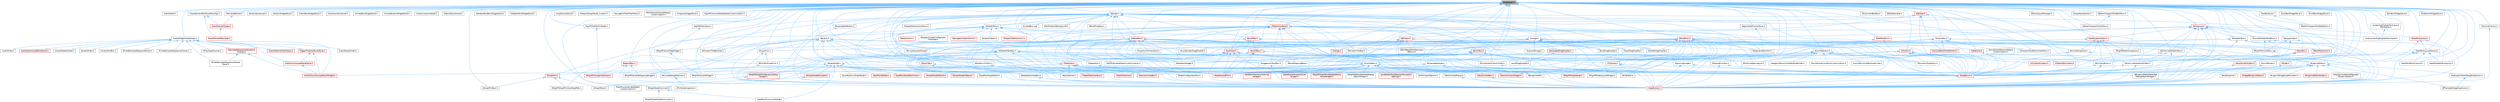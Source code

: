 digraph "SlateTypes.h"
{
 // INTERACTIVE_SVG=YES
 // LATEX_PDF_SIZE
  bgcolor="transparent";
  edge [fontname=Helvetica,fontsize=10,labelfontname=Helvetica,labelfontsize=10];
  node [fontname=Helvetica,fontsize=10,shape=box,height=0.2,width=0.4];
  Node1 [id="Node000001",label="SlateTypes.h",height=0.2,width=0.4,color="gray40", fillcolor="grey60", style="filled", fontcolor="black",tooltip=" "];
  Node1 -> Node2 [id="edge1_Node000001_Node000002",dir="back",color="steelblue1",style="solid",tooltip=" "];
  Node2 [id="Node000002",label="AudioMeter.h",height=0.2,width=0.4,color="grey40", fillcolor="white", style="filled",URL="$de/db0/AudioMeter_8h.html",tooltip=" "];
  Node1 -> Node3 [id="edge2_Node000001_Node000003",dir="back",color="steelblue1",style="solid",tooltip=" "];
  Node3 [id="Node000003",label="AudioWidgetsSlateTypes.h",height=0.2,width=0.4,color="grey40", fillcolor="white", style="filled",URL="$d1/d08/AudioWidgetsSlateTypes_8h.html",tooltip=" "];
  Node3 -> Node4 [id="edge3_Node000003_Node000004",dir="back",color="steelblue1",style="solid",tooltip=" "];
  Node4 [id="Node000004",label="AudioMaterialSlateTypes.h",height=0.2,width=0.4,color="red", fillcolor="#FFF0F0", style="filled",URL="$d3/d2d/AudioMaterialSlateTypes_8h.html",tooltip=" "];
  Node3 -> Node18 [id="edge4_Node000003_Node000018",dir="back",color="steelblue1",style="solid",tooltip=" "];
  Node18 [id="Node000018",label="AudioOscilloscopePanelStyle.h",height=0.2,width=0.4,color="red", fillcolor="#FFF0F0", style="filled",URL="$d7/d56/AudioOscilloscopePanelStyle_8h.html",tooltip=" "];
  Node18 -> Node21 [id="edge5_Node000018_Node000021",dir="back",color="steelblue1",style="solid",tooltip=" "];
  Node21 [id="Node000021",label="SAudioOscilloscopePanelWidget.h",height=0.2,width=0.4,color="red", fillcolor="#FFF0F0", style="filled",URL="$db/d7e/SAudioOscilloscopePanelWidget_8h.html",tooltip=" "];
  Node3 -> Node22 [id="edge6_Node000003_Node000022",dir="back",color="steelblue1",style="solid",tooltip=" "];
  Node22 [id="Node000022",label="AudioRadialSlider.h",height=0.2,width=0.4,color="grey40", fillcolor="white", style="filled",URL="$d0/daa/AudioRadialSlider_8h.html",tooltip=" "];
  Node3 -> Node23 [id="edge7_Node000003_Node000023",dir="back",color="steelblue1",style="solid",tooltip=" "];
  Node23 [id="Node000023",label="AudioSlider.h",height=0.2,width=0.4,color="grey40", fillcolor="white", style="filled",URL="$d6/db0/AudioSlider_8h.html",tooltip=" "];
  Node3 -> Node24 [id="edge8_Node000003_Node000024",dir="back",color="steelblue1",style="solid",tooltip=" "];
  Node24 [id="Node000024",label="AudioVectorscopePanelStyle.h",height=0.2,width=0.4,color="red", fillcolor="#FFF0F0", style="filled",URL="$d6/d5c/AudioVectorscopePanelStyle_8h.html",tooltip=" "];
  Node3 -> Node21 [id="edge9_Node000003_Node000021",dir="back",color="steelblue1",style="solid",tooltip=" "];
  Node3 -> Node28 [id="edge10_Node000003_Node000028",dir="back",color="steelblue1",style="solid",tooltip=" "];
  Node28 [id="Node000028",label="SAudioRadialSlider.h",height=0.2,width=0.4,color="grey40", fillcolor="white", style="filled",URL="$dd/d5f/SAudioRadialSlider_8h.html",tooltip=" "];
  Node3 -> Node29 [id="edge11_Node000003_Node000029",dir="back",color="steelblue1",style="solid",tooltip=" "];
  Node29 [id="Node000029",label="SAudioSlider.h",height=0.2,width=0.4,color="grey40", fillcolor="white", style="filled",URL="$d3/d58/SAudioSlider_8h.html",tooltip=" "];
  Node3 -> Node30 [id="edge12_Node000003_Node000030",dir="back",color="steelblue1",style="solid",tooltip=" "];
  Node30 [id="Node000030",label="SAudioTextBox.h",height=0.2,width=0.4,color="grey40", fillcolor="white", style="filled",URL="$da/da3/SAudioTextBox_8h.html",tooltip=" "];
  Node3 -> Node31 [id="edge13_Node000003_Node000031",dir="back",color="steelblue1",style="solid",tooltip=" "];
  Node31 [id="Node000031",label="SFixedSampledSequenceRuler.h",height=0.2,width=0.4,color="grey40", fillcolor="white", style="filled",URL="$d8/db1/SFixedSampledSequenceRuler_8h.html",tooltip=" "];
  Node3 -> Node32 [id="edge14_Node000003_Node000032",dir="back",color="steelblue1",style="solid",tooltip=" "];
  Node32 [id="Node000032",label="SFixedSampledSequenceViewer.h",height=0.2,width=0.4,color="grey40", fillcolor="white", style="filled",URL="$dd/d77/SFixedSampledSequenceViewer_8h.html",tooltip=" "];
  Node3 -> Node33 [id="edge15_Node000003_Node000033",dir="back",color="steelblue1",style="solid",tooltip=" "];
  Node33 [id="Node000033",label="SFixedSampledSequenceViewer\lPanel.h",height=0.2,width=0.4,color="grey40", fillcolor="white", style="filled",URL="$dc/d28/SFixedSampledSequenceViewerPanel_8h.html",tooltip=" "];
  Node3 -> Node34 [id="edge16_Node000003_Node000034",dir="back",color="steelblue1",style="solid",tooltip=" "];
  Node34 [id="Node000034",label="SPlayheadOverlay.h",height=0.2,width=0.4,color="grey40", fillcolor="white", style="filled",URL="$dd/de3/SPlayheadOverlay_8h.html",tooltip=" "];
  Node3 -> Node35 [id="edge17_Node000003_Node000035",dir="back",color="steelblue1",style="solid",tooltip=" "];
  Node35 [id="Node000035",label="SSampledSequenceValueGrid\lOverlay.h",height=0.2,width=0.4,color="red", fillcolor="#FFF0F0", style="filled",URL="$dd/d4e/SSampledSequenceValueGridOverlay_8h.html",tooltip=" "];
  Node35 -> Node21 [id="edge18_Node000035_Node000021",dir="back",color="steelblue1",style="solid",tooltip=" "];
  Node35 -> Node33 [id="edge19_Node000035_Node000033",dir="back",color="steelblue1",style="solid",tooltip=" "];
  Node3 -> Node36 [id="edge20_Node000003_Node000036",dir="back",color="steelblue1",style="solid",tooltip=" "];
  Node36 [id="Node000036",label="TriggerThresholdLineStyle.h",height=0.2,width=0.4,color="red", fillcolor="#FFF0F0", style="filled",URL="$dd/dff/TriggerThresholdLineStyle_8h.html",tooltip=" "];
  Node36 -> Node18 [id="edge21_Node000036_Node000018",dir="back",color="steelblue1",style="solid",tooltip=" "];
  Node36 -> Node21 [id="edge22_Node000036_Node000021",dir="back",color="steelblue1",style="solid",tooltip=" "];
  Node1 -> Node38 [id="edge23_Node000001_Node000038",dir="back",color="steelblue1",style="solid",tooltip=" "];
  Node38 [id="Node000038",label="BlueprintEditor.h",height=0.2,width=0.4,color="grey40", fillcolor="white", style="filled",URL="$df/d7d/BlueprintEditor_8h.html",tooltip=" "];
  Node38 -> Node39 [id="edge24_Node000038_Node000039",dir="back",color="steelblue1",style="solid",tooltip=" "];
  Node39 [id="Node000039",label="BPVariableDragDropAction.h",height=0.2,width=0.4,color="grey40", fillcolor="white", style="filled",URL="$dd/d23/BPVariableDragDropAction_8h.html",tooltip=" "];
  Node38 -> Node40 [id="edge25_Node000038_Node000040",dir="back",color="steelblue1",style="solid",tooltip=" "];
  Node40 [id="Node000040",label="BlueprintDragDropMenuItem.h",height=0.2,width=0.4,color="grey40", fillcolor="white", style="filled",URL="$dc/deb/BlueprintDragDropMenuItem_8h.html",tooltip=" "];
  Node38 -> Node41 [id="edge26_Node000038_Node000041",dir="back",color="steelblue1",style="solid",tooltip=" "];
  Node41 [id="Node000041",label="BlueprintEditorModes.h",height=0.2,width=0.4,color="red", fillcolor="#FFF0F0", style="filled",URL="$d9/d70/BlueprintEditorModes_8h.html",tooltip=" "];
  Node38 -> Node43 [id="edge27_Node000038_Node000043",dir="back",color="steelblue1",style="solid",tooltip=" "];
  Node43 [id="Node000043",label="IDisplayClusterConfigurator\lBlueprintEditor.h",height=0.2,width=0.4,color="grey40", fillcolor="white", style="filled",URL="$dd/d4b/IDisplayClusterConfiguratorBlueprintEditor_8h.html",tooltip=" "];
  Node38 -> Node44 [id="edge28_Node000038_Node000044",dir="back",color="steelblue1",style="solid",tooltip=" "];
  Node44 [id="Node000044",label="MyBlueprintItemDragDropAction.h",height=0.2,width=0.4,color="grey40", fillcolor="white", style="filled",URL="$da/d11/MyBlueprintItemDragDropAction_8h.html",tooltip=" "];
  Node44 -> Node39 [id="edge29_Node000044_Node000039",dir="back",color="steelblue1",style="solid",tooltip=" "];
  Node38 -> Node45 [id="edge30_Node000038_Node000045",dir="back",color="steelblue1",style="solid",tooltip=" "];
  Node45 [id="Node000045",label="SBlueprintEditorSelected\lDebugObjectWidget.h",height=0.2,width=0.4,color="grey40", fillcolor="white", style="filled",URL="$de/d6c/SBlueprintEditorSelectedDebugObjectWidget_8h.html",tooltip=" "];
  Node38 -> Node46 [id="edge31_Node000038_Node000046",dir="back",color="steelblue1",style="solid",tooltip=" "];
  Node46 [id="Node000046",label="SMyBlueprint.h",height=0.2,width=0.4,color="grey40", fillcolor="white", style="filled",URL="$d3/d34/SMyBlueprint_8h.html",tooltip=" "];
  Node38 -> Node47 [id="edge32_Node000038_Node000047",dir="back",color="steelblue1",style="solid",tooltip=" "];
  Node47 [id="Node000047",label="SSCSEditor.h",height=0.2,width=0.4,color="grey40", fillcolor="white", style="filled",URL="$d0/d2e/SSCSEditor_8h.html",tooltip=" "];
  Node38 -> Node48 [id="edge33_Node000038_Node000048",dir="back",color="steelblue1",style="solid",tooltip=" "];
  Node48 [id="Node000048",label="WidgetBlueprintEditor.h",height=0.2,width=0.4,color="red", fillcolor="#FFF0F0", style="filled",URL="$d6/d04/WidgetBlueprintEditor_8h.html",tooltip=" "];
  Node1 -> Node51 [id="edge34_Node000001_Node000051",dir="back",color="steelblue1",style="solid",tooltip=" "];
  Node51 [id="Node000051",label="ButtonStyleAsset.h",height=0.2,width=0.4,color="grey40", fillcolor="white", style="filled",URL="$dd/daf/ButtonStyleAsset_8h.html",tooltip=" "];
  Node1 -> Node52 [id="edge35_Node000001_Node000052",dir="back",color="steelblue1",style="solid",tooltip=" "];
  Node52 [id="Node000052",label="ButtonWidgetStyle.h",height=0.2,width=0.4,color="grey40", fillcolor="white", style="filled",URL="$db/d1a/ButtonWidgetStyle_8h.html",tooltip=" "];
  Node1 -> Node53 [id="edge36_Node000001_Node000053",dir="back",color="steelblue1",style="solid",tooltip=" "];
  Node53 [id="Node000053",label="CheckBoxWidgetStyle.h",height=0.2,width=0.4,color="grey40", fillcolor="white", style="filled",URL="$d3/dda/CheckBoxWidgetStyle_8h.html",tooltip=" "];
  Node1 -> Node54 [id="edge37_Node000001_Node000054",dir="back",color="steelblue1",style="solid",tooltip=" "];
  Node54 [id="Node000054",label="CheckboxStyleAsset.h",height=0.2,width=0.4,color="grey40", fillcolor="white", style="filled",URL="$df/da6/CheckboxStyleAsset_8h.html",tooltip=" "];
  Node1 -> Node55 [id="edge38_Node000001_Node000055",dir="back",color="steelblue1",style="solid",tooltip=" "];
  Node55 [id="Node000055",label="ComboBoxWidgetStyle.h",height=0.2,width=0.4,color="grey40", fillcolor="white", style="filled",URL="$d5/dc1/ComboBoxWidgetStyle_8h.html",tooltip=" "];
  Node1 -> Node56 [id="edge39_Node000001_Node000056",dir="back",color="steelblue1",style="solid",tooltip=" "];
  Node56 [id="Node000056",label="ComboButtonWidgetStyle.h",height=0.2,width=0.4,color="grey40", fillcolor="white", style="filled",URL="$de/d4e/ComboButtonWidgetStyle_8h.html",tooltip=" "];
  Node1 -> Node57 [id="edge40_Node000001_Node000057",dir="back",color="steelblue1",style="solid",tooltip=" "];
  Node57 [id="Node000057",label="CustomizationHelper.h",height=0.2,width=0.4,color="grey40", fillcolor="white", style="filled",URL="$dd/df9/CustomizationHelper_8h.html",tooltip=" "];
  Node1 -> Node58 [id="edge41_Node000001_Node000058",dir="back",color="steelblue1",style="solid",tooltip=" "];
  Node58 [id="Node000058",label="DefaultStyleCache.h",height=0.2,width=0.4,color="grey40", fillcolor="white", style="filled",URL="$df/d08/DefaultStyleCache_8h.html",tooltip=" "];
  Node1 -> Node59 [id="edge42_Node000001_Node000059",dir="back",color="steelblue1",style="solid",tooltip=" "];
  Node59 [id="Node000059",label="DrawElementTextOverflowArgs.h",height=0.2,width=0.4,color="grey40", fillcolor="white", style="filled",URL="$d7/d30/DrawElementTextOverflowArgs_8h.html",tooltip=" "];
  Node59 -> Node60 [id="edge43_Node000059_Node000060",dir="back",color="steelblue1",style="solid",tooltip=" "];
  Node60 [id="Node000060",label="DrawElementPayloads.h",height=0.2,width=0.4,color="red", fillcolor="#FFF0F0", style="filled",URL="$d9/d97/DrawElementPayloads_8h.html",tooltip=" "];
  Node59 -> Node991 [id="edge44_Node000059_Node000991",dir="back",color="steelblue1",style="solid",tooltip=" "];
  Node991 [id="Node000991",label="DrawElementTypes.h",height=0.2,width=0.4,color="red", fillcolor="#FFF0F0", style="filled",URL="$df/d5c/DrawElementTypes_8h.html",tooltip=" "];
  Node991 -> Node60 [id="edge45_Node000991_Node000060",dir="back",color="steelblue1",style="solid",tooltip=" "];
  Node1 -> Node992 [id="edge46_Node000001_Node000992",dir="back",color="steelblue1",style="solid",tooltip=" "];
  Node992 [id="Node000992",label="EditableTextBoxWidgetStyle.h",height=0.2,width=0.4,color="grey40", fillcolor="white", style="filled",URL="$d2/d46/EditableTextBoxWidgetStyle_8h.html",tooltip=" "];
  Node1 -> Node993 [id="edge47_Node000001_Node000993",dir="back",color="steelblue1",style="solid",tooltip=" "];
  Node993 [id="Node000993",label="EditableTextWidgetStyle.h",height=0.2,width=0.4,color="grey40", fillcolor="white", style="filled",URL="$d2/de8/EditableTextWidgetStyle_8h.html",tooltip=" "];
  Node1 -> Node994 [id="edge48_Node000001_Node000994",dir="back",color="steelblue1",style="solid",tooltip=" "];
  Node994 [id="Node000994",label="ElementBatcher.h",height=0.2,width=0.4,color="grey40", fillcolor="white", style="filled",URL="$db/d00/ElementBatcher_8h.html",tooltip=" "];
  Node994 -> Node991 [id="edge49_Node000994_Node000991",dir="back",color="steelblue1",style="solid",tooltip=" "];
  Node1 -> Node995 [id="edge50_Node000001_Node000995",dir="back",color="steelblue1",style="solid",tooltip=" "];
  Node995 [id="Node000995",label="HLSLSyntaxHighlighterMarshaller.h",height=0.2,width=0.4,color="grey40", fillcolor="white", style="filled",URL="$d1/dbb/HLSLSyntaxHighlighterMarshaller_8h.html",tooltip=" "];
  Node1 -> Node996 [id="edge51_Node000001_Node000996",dir="back",color="steelblue1",style="solid",tooltip=" "];
  Node996 [id="Node000996",label="InsightsCoreStyle.h",height=0.2,width=0.4,color="grey40", fillcolor="white", style="filled",URL="$d8/d0f/InsightsCoreStyle_8h.html",tooltip=" "];
  Node1 -> Node176 [id="edge52_Node000001_Node000176",dir="back",color="steelblue1",style="solid",tooltip=" "];
  Node176 [id="Node000176",label="MaterialGraphNode_Custom.h",height=0.2,width=0.4,color="grey40", fillcolor="white", style="filled",URL="$d5/d6c/MaterialGraphNode__Custom_8h.html",tooltip=" "];
  Node1 -> Node997 [id="edge53_Node000001_Node000997",dir="back",color="steelblue1",style="solid",tooltip=" "];
  Node997 [id="Node000997",label="NavigationToolFilterMenu.h",height=0.2,width=0.4,color="grey40", fillcolor="white", style="filled",URL="$dc/da0/NavigationToolFilterMenu_8h.html",tooltip=" "];
  Node1 -> Node179 [id="edge54_Node000001_Node000179",dir="back",color="steelblue1",style="solid",tooltip=" "];
  Node179 [id="Node000179",label="PerlinNoiseChannelDetails\lCustomization.h",height=0.2,width=0.4,color="grey40", fillcolor="white", style="filled",URL="$d6/df3/PerlinNoiseChannelDetailsCustomization_8h.html",tooltip=" "];
  Node1 -> Node998 [id="edge55_Node000001_Node000998",dir="back",color="steelblue1",style="solid",tooltip=" "];
  Node998 [id="Node000998",label="ProgressWidgetStyle.h",height=0.2,width=0.4,color="grey40", fillcolor="white", style="filled",URL="$dc/d8c/ProgressWidgetStyle_8h.html",tooltip=" "];
  Node1 -> Node705 [id="edge56_Node000001_Node000705",dir="back",color="steelblue1",style="solid",tooltip=" "];
  Node705 [id="Node000705",label="RigVMCommentNodeDetailCustomization.h",height=0.2,width=0.4,color="grey40", fillcolor="white", style="filled",URL="$de/ddb/RigVMCommentNodeDetailCustomization_8h.html",tooltip=" "];
  Node1 -> Node999 [id="edge57_Node000001_Node000999",dir="back",color="steelblue1",style="solid",tooltip=" "];
  Node999 [id="Node000999",label="RigVMEditorStyle.h",height=0.2,width=0.4,color="grey40", fillcolor="white", style="filled",URL="$dd/d8a/RigVMEditorStyle_8h.html",tooltip=" "];
  Node999 -> Node227 [id="edge58_Node000999_Node000227",dir="back",color="steelblue1",style="solid",tooltip=" "];
  Node227 [id="Node000227",label="SRigVMVariantTagWidget.h",height=0.2,width=0.4,color="grey40", fillcolor="white", style="filled",URL="$d4/d38/SRigVMVariantTagWidget_8h.html",tooltip=" "];
  Node227 -> Node228 [id="edge59_Node000227_Node000228",dir="back",color="steelblue1",style="solid",tooltip=" "];
  Node228 [id="Node000228",label="SRigVMVariantWidget.h",height=0.2,width=0.4,color="grey40", fillcolor="white", style="filled",URL="$d5/d61/SRigVMVariantWidget_8h.html",tooltip=" "];
  Node1 -> Node201 [id="edge60_Node000001_Node000201",dir="back",color="steelblue1",style="solid",tooltip=" "];
  Node201 [id="Node000201",label="RigVMLocalVariableDetail\lCustomization.h",height=0.2,width=0.4,color="grey40", fillcolor="white", style="filled",URL="$de/de8/RigVMLocalVariableDetailCustomization_8h.html",tooltip=" "];
  Node1 -> Node1000 [id="edge61_Node000001_Node001000",dir="back",color="steelblue1",style="solid",tooltip=" "];
  Node1000 [id="Node001000",label="RigVMTreeToolkitNode.h",height=0.2,width=0.4,color="grey40", fillcolor="white", style="filled",URL="$dc/d84/RigVMTreeToolkitNode_8h.html",tooltip=" "];
  Node1000 -> Node341 [id="edge62_Node001000_Node000341",dir="back",color="steelblue1",style="solid",tooltip=" "];
  Node341 [id="Node000341",label="SRigVMChangesTreeView.h",height=0.2,width=0.4,color="red", fillcolor="#FFF0F0", style="filled",URL="$dd/d83/SRigVMChangesTreeView_8h.html",tooltip=" "];
  Node1 -> Node326 [id="edge63_Node000001_Node000326",dir="back",color="steelblue1",style="solid",tooltip=" "];
  Node326 [id="Node000326",label="RigVMVariableDetailCustomization.h",height=0.2,width=0.4,color="grey40", fillcolor="white", style="filled",URL="$d3/d24/RigVMVariableDetailCustomization_8h.html",tooltip=" "];
  Node1 -> Node762 [id="edge64_Node000001_Node000762",dir="back",color="steelblue1",style="solid",tooltip=" "];
  Node762 [id="Node000762",label="SBorder.h",height=0.2,width=0.4,color="grey40", fillcolor="white", style="filled",URL="$d2/d10/SBorder_8h.html",tooltip=" "];
  Node762 -> Node64 [id="edge65_Node000762_Node000064",dir="back",color="steelblue1",style="solid",tooltip=" "];
  Node64 [id="Node000064",label="BoneDragDropOp.h",height=0.2,width=0.4,color="grey40", fillcolor="white", style="filled",URL="$d9/dba/BoneDragDropOp_8h.html",tooltip=" "];
  Node762 -> Node459 [id="edge66_Node000762_Node000459",dir="back",color="steelblue1",style="solid",tooltip=" "];
  Node459 [id="Node000459",label="BrushBuilderDragDropOp.h",height=0.2,width=0.4,color="grey40", fillcolor="white", style="filled",URL="$d9/d56/BrushBuilderDragDropOp_8h.html",tooltip=" "];
  Node762 -> Node65 [id="edge67_Node000762_Node000065",dir="back",color="steelblue1",style="solid",tooltip=" "];
  Node65 [id="Node000065",label="ClassDragDropOp.h",height=0.2,width=0.4,color="grey40", fillcolor="white", style="filled",URL="$d5/d37/ClassDragDropOp_8h.html",tooltip=" "];
  Node762 -> Node69 [id="edge68_Node000762_Node000069",dir="back",color="steelblue1",style="solid",tooltip=" "];
  Node69 [id="Node000069",label="DecoratedDragDropOp.h",height=0.2,width=0.4,color="red", fillcolor="#FFF0F0", style="filled",URL="$d6/d6a/DecoratedDragDropOp_8h.html",tooltip=" "];
  Node69 -> Node85 [id="edge69_Node000069_Node000085",dir="back",color="steelblue1",style="solid",tooltip=" "];
  Node85 [id="Node000085",label="LevelDragDropOp.h",height=0.2,width=0.4,color="grey40", fillcolor="white", style="filled",URL="$dc/da5/LevelDragDropOp_8h.html",tooltip=" "];
  Node762 -> Node357 [id="edge70_Node000762_Node000357",dir="back",color="steelblue1",style="solid",tooltip=" "];
  Node357 [id="Node000357",label="Dialogs.h",height=0.2,width=0.4,color="red", fillcolor="#FFF0F0", style="filled",URL="$d2/d5c/Dialogs_8h.html",tooltip=" "];
  Node762 -> Node85 [id="edge71_Node000762_Node000085",dir="back",color="steelblue1",style="solid",tooltip=" "];
  Node762 -> Node763 [id="edge72_Node000762_Node000763",dir="back",color="steelblue1",style="solid",tooltip=" "];
  Node763 [id="Node000763",label="SBuildProgress.h",height=0.2,width=0.4,color="grey40", fillcolor="white", style="filled",URL="$dd/d1d/SBuildProgress_8h.html",tooltip=" "];
  Node762 -> Node764 [id="edge73_Node000762_Node000764",dir="back",color="steelblue1",style="solid",tooltip=" "];
  Node764 [id="Node000764",label="SButton.h",height=0.2,width=0.4,color="grey40", fillcolor="white", style="filled",URL="$d4/d2a/SButton_8h.html",tooltip=" "];
  Node764 -> Node310 [id="edge74_Node000764_Node000310",dir="back",color="steelblue1",style="solid",tooltip=" "];
  Node310 [id="Node000310",label="PropertyInfoViewStyle.h",height=0.2,width=0.4,color="grey40", fillcolor="white", style="filled",URL="$d0/da8/PropertyInfoViewStyle_8h.html",tooltip=" "];
  Node764 -> Node180 [id="edge75_Node000764_Node000180",dir="back",color="steelblue1",style="solid",tooltip=" "];
  Node180 [id="Node000180",label="SBreadcrumbTrail.h",height=0.2,width=0.4,color="grey40", fillcolor="white", style="filled",URL="$d4/de2/SBreadcrumbTrail_8h.html",tooltip=" "];
  Node180 -> Node181 [id="edge76_Node000180_Node000181",dir="back",color="steelblue1",style="solid",tooltip=" "];
  Node181 [id="Node000181",label="STableTreeView.h",height=0.2,width=0.4,color="red", fillcolor="#FFF0F0", style="filled",URL="$dd/d46/STableTreeView_8h.html",tooltip=" "];
  Node180 -> Node171 [id="edge77_Node000180_Node000171",dir="back",color="steelblue1",style="solid",tooltip=" "];
  Node171 [id="Node000171",label="SlateExtras.h",height=0.2,width=0.4,color="red", fillcolor="#FFF0F0", style="filled",URL="$d8/dec/SlateExtras_8h.html",tooltip=" "];
  Node764 -> Node196 [id="edge78_Node000764_Node000196",dir="back",color="steelblue1",style="solid",tooltip=" "];
  Node196 [id="Node000196",label="SEditableComboBox.h",height=0.2,width=0.4,color="grey40", fillcolor="white", style="filled",URL="$d0/d8c/SEditableComboBox_8h.html",tooltip=" "];
  Node196 -> Node171 [id="edge79_Node000196_Node000171",dir="back",color="steelblue1",style="solid",tooltip=" "];
  Node764 -> Node765 [id="edge80_Node000764_Node000765",dir="back",color="steelblue1",style="solid",tooltip=" "];
  Node765 [id="Node000765",label="SHyperlink.h",height=0.2,width=0.4,color="grey40", fillcolor="white", style="filled",URL="$d3/d8c/SHyperlink_8h.html",tooltip=" "];
  Node765 -> Node766 [id="edge81_Node000765_Node000766",dir="back",color="steelblue1",style="solid",tooltip=" "];
  Node766 [id="Node000766",label="SRichTextHyperlink.h",height=0.2,width=0.4,color="grey40", fillcolor="white", style="filled",URL="$da/d06/SRichTextHyperlink_8h.html",tooltip=" "];
  Node766 -> Node171 [id="edge82_Node000766_Node000171",dir="back",color="steelblue1",style="solid",tooltip=" "];
  Node765 -> Node171 [id="edge83_Node000765_Node000171",dir="back",color="steelblue1",style="solid",tooltip=" "];
  Node764 -> Node322 [id="edge84_Node000764_Node000322",dir="back",color="steelblue1",style="solid",tooltip=" "];
  Node322 [id="Node000322",label="SKeySelector.h",height=0.2,width=0.4,color="grey40", fillcolor="white", style="filled",URL="$de/d62/SKeySelector_8h.html",tooltip=" "];
  Node764 -> Node160 [id="edge85_Node000764_Node000160",dir="back",color="steelblue1",style="solid",tooltip=" "];
  Node160 [id="Node000160",label="SRigVMGraphPinUserDataPath.h",height=0.2,width=0.4,color="grey40", fillcolor="white", style="filled",URL="$d5/d31/SRigVMGraphPinUserDataPath_8h.html",tooltip=" "];
  Node764 -> Node344 [id="edge86_Node000764_Node000344",dir="back",color="steelblue1",style="solid",tooltip=" "];
  Node344 [id="Node000344",label="SRigVMVariableMappingWidget.h",height=0.2,width=0.4,color="grey40", fillcolor="white", style="filled",URL="$d0/ddc/SRigVMVariableMappingWidget_8h.html",tooltip=" "];
  Node764 -> Node227 [id="edge87_Node000764_Node000227",dir="back",color="steelblue1",style="solid",tooltip=" "];
  Node764 -> Node232 [id="edge88_Node000764_Node000232",dir="back",color="steelblue1",style="solid",tooltip=" "];
  Node232 [id="Node000232",label="SSkeletonWidget.h",height=0.2,width=0.4,color="grey40", fillcolor="white", style="filled",URL="$dd/da7/SSkeletonWidget_8h.html",tooltip=" "];
  Node764 -> Node664 [id="edge89_Node000764_Node000664",dir="back",color="steelblue1",style="solid",tooltip=" "];
  Node664 [id="Node000664",label="SWindowTitleBar.h",height=0.2,width=0.4,color="grey40", fillcolor="white", style="filled",URL="$d0/dce/SWindowTitleBar_8h.html",tooltip=" "];
  Node764 -> Node689 [id="edge90_Node000764_Node000689",dir="back",color="steelblue1",style="solid",tooltip=" "];
  Node689 [id="Node000689",label="SWindowTitleBarArea.h",height=0.2,width=0.4,color="grey40", fillcolor="white", style="filled",URL="$d4/d09/SWindowTitleBarArea_8h.html",tooltip=" "];
  Node764 -> Node169 [id="edge91_Node000764_Node000169",dir="back",color="steelblue1",style="solid",tooltip=" "];
  Node169 [id="Node000169",label="SlateBasics.h",height=0.2,width=0.4,color="red", fillcolor="#FFF0F0", style="filled",URL="$da/d2f/SlateBasics_8h.html",tooltip=" "];
  Node169 -> Node171 [id="edge92_Node000169_Node000171",dir="back",color="steelblue1",style="solid",tooltip=" "];
  Node764 -> Node171 [id="edge93_Node000764_Node000171",dir="back",color="steelblue1",style="solid",tooltip=" "];
  Node764 -> Node173 [id="edge94_Node000764_Node000173",dir="back",color="steelblue1",style="solid",tooltip=" "];
  Node173 [id="Node000173",label="SlateSharedPCH.h",height=0.2,width=0.4,color="red", fillcolor="#FFF0F0", style="filled",URL="$d1/dfc/SlateSharedPCH_8h.html",tooltip=" "];
  Node762 -> Node678 [id="edge95_Node000762_Node000678",dir="back",color="steelblue1",style="solid",tooltip=" "];
  Node678 [id="Node000678",label="SDockTab.h",height=0.2,width=0.4,color="red", fillcolor="#FFF0F0", style="filled",URL="$d2/d6f/SDockTab_8h.html",tooltip=" "];
  Node678 -> Node171 [id="edge96_Node000678_Node000171",dir="back",color="steelblue1",style="solid",tooltip=" "];
  Node678 -> Node173 [id="edge97_Node000678_Node000173",dir="back",color="steelblue1",style="solid",tooltip=" "];
  Node762 -> Node767 [id="edge98_Node000762_Node000767",dir="back",color="steelblue1",style="solid",tooltip=" "];
  Node767 [id="Node000767",label="SEditableTextBox.h",height=0.2,width=0.4,color="grey40", fillcolor="white", style="filled",URL="$df/dd0/SEditableTextBox_8h.html",tooltip=" "];
  Node767 -> Node196 [id="edge99_Node000767_Node000196",dir="back",color="steelblue1",style="solid",tooltip=" "];
  Node767 -> Node213 [id="edge100_Node000767_Node000213",dir="back",color="steelblue1",style="solid",tooltip=" "];
  Node213 [id="Node000213",label="SGridLineSpacingList.h",height=0.2,width=0.4,color="grey40", fillcolor="white", style="filled",URL="$db/d48/SGridLineSpacingList_8h.html",tooltip=" "];
  Node767 -> Node214 [id="edge101_Node000767_Node000214",dir="back",color="steelblue1",style="solid",tooltip=" "];
  Node214 [id="Node000214",label="SNumericDropDown.h",height=0.2,width=0.4,color="grey40", fillcolor="white", style="filled",URL="$d3/d12/SNumericDropDown_8h.html",tooltip=" "];
  Node767 -> Node199 [id="edge102_Node000767_Node000199",dir="back",color="steelblue1",style="solid",tooltip=" "];
  Node199 [id="Node000199",label="SRigVMGraphPinEditableName\lValueWidget.h",height=0.2,width=0.4,color="red", fillcolor="#FFF0F0", style="filled",URL="$da/d0c/SRigVMGraphPinEditableNameValueWidget_8h.html",tooltip=" "];
  Node767 -> Node200 [id="edge103_Node000767_Node000200",dir="back",color="steelblue1",style="solid",tooltip=" "];
  Node200 [id="Node000200",label="SRigVMGraphPinNameListValue\lWidget.h",height=0.2,width=0.4,color="red", fillcolor="#FFF0F0", style="filled",URL="$dc/dac/SRigVMGraphPinNameListValueWidget_8h.html",tooltip=" "];
  Node200 -> Node201 [id="edge104_Node000200_Node000201",dir="back",color="steelblue1",style="solid",tooltip=" "];
  Node767 -> Node768 [id="edge105_Node000767_Node000768",dir="back",color="steelblue1",style="solid",tooltip=" "];
  Node768 [id="Node000768",label="SSearchBox.h",height=0.2,width=0.4,color="red", fillcolor="#FFF0F0", style="filled",URL="$df/d3f/SSearchBox_8h.html",tooltip=" "];
  Node768 -> Node341 [id="edge106_Node000768_Node000341",dir="back",color="steelblue1",style="solid",tooltip=" "];
  Node768 -> Node344 [id="edge107_Node000768_Node000344",dir="back",color="steelblue1",style="solid",tooltip=" "];
  Node768 -> Node171 [id="edge108_Node000768_Node000171",dir="back",color="steelblue1",style="solid",tooltip=" "];
  Node767 -> Node352 [id="edge109_Node000767_Node000352",dir="back",color="steelblue1",style="solid",tooltip=" "];
  Node352 [id="Node000352",label="SSuggestionTextBox.h",height=0.2,width=0.4,color="grey40", fillcolor="white", style="filled",URL="$d1/df9/SSuggestionTextBox_8h.html",tooltip=" "];
  Node352 -> Node171 [id="edge110_Node000352_Node000171",dir="back",color="steelblue1",style="solid",tooltip=" "];
  Node767 -> Node169 [id="edge111_Node000767_Node000169",dir="back",color="steelblue1",style="solid",tooltip=" "];
  Node767 -> Node171 [id="edge112_Node000767_Node000171",dir="back",color="steelblue1",style="solid",tooltip=" "];
  Node767 -> Node173 [id="edge113_Node000767_Node000173",dir="back",color="steelblue1",style="solid",tooltip=" "];
  Node762 -> Node769 [id="edge114_Node000762_Node000769",dir="back",color="steelblue1",style="solid",tooltip=" "];
  Node769 [id="Node000769",label="SErrorText.h",height=0.2,width=0.4,color="red", fillcolor="#FFF0F0", style="filled",URL="$d7/d9a/SErrorText_8h.html",tooltip=" "];
  Node769 -> Node106 [id="edge115_Node000769_Node000106",dir="back",color="steelblue1",style="solid",tooltip=" "];
  Node106 [id="Node000106",label="SGraphNode.h",height=0.2,width=0.4,color="grey40", fillcolor="white", style="filled",URL="$d2/d30/SGraphNode_8h.html",tooltip=" "];
  Node106 -> Node107 [id="edge116_Node000106_Node000107",dir="back",color="steelblue1",style="solid",tooltip=" "];
  Node107 [id="Node000107",label="DataflowGraphEditor.h",height=0.2,width=0.4,color="grey40", fillcolor="white", style="filled",URL="$d4/dfa/DataflowGraphEditor_8h.html",tooltip=" "];
  Node106 -> Node108 [id="edge117_Node000106_Node000108",dir="back",color="steelblue1",style="solid",tooltip=" "];
  Node108 [id="Node000108",label="DataflowSCommentNode.h",height=0.2,width=0.4,color="grey40", fillcolor="white", style="filled",URL="$de/dd7/DataflowSCommentNode_8h.html",tooltip=" "];
  Node106 -> Node109 [id="edge118_Node000106_Node000109",dir="back",color="steelblue1",style="solid",tooltip=" "];
  Node109 [id="Node000109",label="DataflowSNode.h",height=0.2,width=0.4,color="red", fillcolor="#FFF0F0", style="filled",URL="$d8/d5a/DataflowSNode_8h.html",tooltip=" "];
  Node106 -> Node111 [id="edge119_Node000106_Node000111",dir="back",color="steelblue1",style="solid",tooltip=" "];
  Node111 [id="Node000111",label="DataflowSNodeFactories.h",height=0.2,width=0.4,color="red", fillcolor="#FFF0F0", style="filled",URL="$dc/d28/DataflowSNodeFactories_8h.html",tooltip=" "];
  Node106 -> Node112 [id="edge120_Node000106_Node000112",dir="back",color="steelblue1",style="solid",tooltip=" "];
  Node112 [id="Node000112",label="SGraphNodeDefault.h",height=0.2,width=0.4,color="red", fillcolor="#FFF0F0", style="filled",URL="$de/daa/SGraphNodeDefault_8h.html",tooltip=" "];
  Node106 -> Node115 [id="edge121_Node000106_Node000115",dir="back",color="steelblue1",style="solid",tooltip=" "];
  Node115 [id="Node000115",label="SGraphNodeK2Base.h",height=0.2,width=0.4,color="red", fillcolor="#FFF0F0", style="filled",URL="$de/d4a/SGraphNodeK2Base_8h.html",tooltip=" "];
  Node106 -> Node120 [id="edge122_Node000106_Node000120",dir="back",color="steelblue1",style="solid",tooltip=" "];
  Node120 [id="Node000120",label="SGraphNodeResizable.h",height=0.2,width=0.4,color="red", fillcolor="#FFF0F0", style="filled",URL="$da/d09/SGraphNodeResizable_8h.html",tooltip=" "];
  Node120 -> Node121 [id="edge123_Node000120_Node000121",dir="back",color="steelblue1",style="solid",tooltip=" "];
  Node121 [id="Node000121",label="SGraphNodeComment.h",height=0.2,width=0.4,color="grey40", fillcolor="white", style="filled",URL="$d7/db6/SGraphNodeComment_8h.html",tooltip=" "];
  Node121 -> Node108 [id="edge124_Node000121_Node000108",dir="back",color="steelblue1",style="solid",tooltip=" "];
  Node121 -> Node122 [id="edge125_Node000121_Node000122",dir="back",color="steelblue1",style="solid",tooltip=" "];
  Node122 [id="Node000122",label="SRigVMGraphNodeComment.h",height=0.2,width=0.4,color="grey40", fillcolor="white", style="filled",URL="$d0/d18/SRigVMGraphNodeComment_8h.html",tooltip=" "];
  Node106 -> Node124 [id="edge126_Node000106_Node000124",dir="back",color="steelblue1",style="solid",tooltip=" "];
  Node124 [id="Node000124",label="SGraphPanel.h",height=0.2,width=0.4,color="grey40", fillcolor="white", style="filled",URL="$d2/dcf/SGraphPanel_8h.html",tooltip=" "];
  Node106 -> Node125 [id="edge127_Node000106_Node000125",dir="back",color="steelblue1",style="solid",tooltip=" "];
  Node125 [id="Node000125",label="SGraphPin.h",height=0.2,width=0.4,color="red", fillcolor="#FFF0F0", style="filled",URL="$d1/dd1/SGraphPin_8h.html",tooltip=" "];
  Node125 -> Node124 [id="edge128_Node000125_Node000124",dir="back",color="steelblue1",style="solid",tooltip=" "];
  Node125 -> Node133 [id="edge129_Node000125_Node000133",dir="back",color="steelblue1",style="solid",tooltip=" "];
  Node133 [id="Node000133",label="SGraphPinBool.h",height=0.2,width=0.4,color="grey40", fillcolor="white", style="filled",URL="$d8/d82/SGraphPinBool_8h.html",tooltip=" "];
  Node125 -> Node160 [id="edge130_Node000125_Node000160",dir="back",color="steelblue1",style="solid",tooltip=" "];
  Node106 -> Node164 [id="edge131_Node000106_Node000164",dir="back",color="steelblue1",style="solid",tooltip=" "];
  Node164 [id="Node000164",label="SRigVMGraphNode.h",height=0.2,width=0.4,color="red", fillcolor="#FFF0F0", style="filled",URL="$d0/d1e/SRigVMGraphNode_8h.html",tooltip=" "];
  Node106 -> Node166 [id="edge132_Node000106_Node000166",dir="back",color="steelblue1",style="solid",tooltip=" "];
  Node166 [id="Node000166",label="SoundSubmixGraphNode.h",height=0.2,width=0.4,color="grey40", fillcolor="white", style="filled",URL="$d5/d09/SoundSubmixGraphNode_8h.html",tooltip=" "];
  Node769 -> Node215 [id="edge133_Node000769_Node000215",dir="back",color="steelblue1",style="solid",tooltip=" "];
  Node215 [id="Node000215",label="SPopUpErrorText.h",height=0.2,width=0.4,color="grey40", fillcolor="white", style="filled",URL="$d7/d15/SPopUpErrorText_8h.html",tooltip=" "];
  Node215 -> Node169 [id="edge134_Node000215_Node000169",dir="back",color="steelblue1",style="solid",tooltip=" "];
  Node215 -> Node171 [id="edge135_Node000215_Node000171",dir="back",color="steelblue1",style="solid",tooltip=" "];
  Node769 -> Node352 [id="edge136_Node000769_Node000352",dir="back",color="steelblue1",style="solid",tooltip=" "];
  Node769 -> Node169 [id="edge137_Node000769_Node000169",dir="back",color="steelblue1",style="solid",tooltip=" "];
  Node769 -> Node171 [id="edge138_Node000769_Node000171",dir="back",color="steelblue1",style="solid",tooltip=" "];
  Node769 -> Node173 [id="edge139_Node000769_Node000173",dir="back",color="steelblue1",style="solid",tooltip=" "];
  Node762 -> Node772 [id="edge140_Node000762_Node000772",dir="back",color="steelblue1",style="solid",tooltip=" "];
  Node772 [id="Node000772",label="SExpandableButton.h",height=0.2,width=0.4,color="grey40", fillcolor="white", style="filled",URL="$d5/df7/SExpandableButton_8h.html",tooltip=" "];
  Node772 -> Node171 [id="edge141_Node000772_Node000171",dir="back",color="steelblue1",style="solid",tooltip=" "];
  Node762 -> Node317 [id="edge142_Node000762_Node000317",dir="back",color="steelblue1",style="solid",tooltip=" "];
  Node317 [id="Node000317",label="SGraphEditorActionMenu.h",height=0.2,width=0.4,color="grey40", fillcolor="white", style="filled",URL="$dd/d8d/SGraphEditorActionMenu_8h.html",tooltip=" "];
  Node762 -> Node125 [id="edge143_Node000762_Node000125",dir="back",color="steelblue1",style="solid",tooltip=" "];
  Node762 -> Node773 [id="edge144_Node000762_Node000773",dir="back",color="steelblue1",style="solid",tooltip=" "];
  Node773 [id="Node000773",label="SHeaderRow.h",height=0.2,width=0.4,color="grey40", fillcolor="white", style="filled",URL="$d4/d31/SHeaderRow_8h.html",tooltip=" "];
  Node773 -> Node774 [id="edge145_Node000773_Node000774",dir="back",color="steelblue1",style="solid",tooltip=" "];
  Node774 [id="Node000774",label="IDisplayClusterConfigurator\lViewTree.h",height=0.2,width=0.4,color="grey40", fillcolor="white", style="filled",URL="$d2/d6d/IDisplayClusterConfiguratorViewTree_8h.html",tooltip=" "];
  Node773 -> Node775 [id="edge146_Node000773_Node000775",dir="back",color="steelblue1",style="solid",tooltip=" "];
  Node775 [id="Node000775",label="INavigationToolColumn.h",height=0.2,width=0.4,color="red", fillcolor="#FFF0F0", style="filled",URL="$d4/da3/INavigationToolColumn_8h.html",tooltip=" "];
  Node773 -> Node703 [id="edge147_Node000773_Node000703",dir="back",color="steelblue1",style="solid",tooltip=" "];
  Node703 [id="Node000703",label="IPropertyTable.h",height=0.2,width=0.4,color="grey40", fillcolor="white", style="filled",URL="$d5/d90/IPropertyTable_8h.html",tooltip=" "];
  Node773 -> Node792 [id="edge148_Node000773_Node000792",dir="back",color="steelblue1",style="solid",tooltip=" "];
  Node792 [id="Node000792",label="IPropertyTableColumn.h",height=0.2,width=0.4,color="red", fillcolor="#FFF0F0", style="filled",URL="$db/d97/IPropertyTableColumn_8h.html",tooltip=" "];
  Node773 -> Node235 [id="edge149_Node000773_Node000235",dir="back",color="steelblue1",style="solid",tooltip=" "];
  Node235 [id="Node000235",label="STableRow.h",height=0.2,width=0.4,color="red", fillcolor="#FFF0F0", style="filled",URL="$d8/d43/STableRow_8h.html",tooltip=" "];
  Node235 -> Node190 [id="edge150_Node000235_Node000190",dir="back",color="steelblue1",style="solid",tooltip=" "];
  Node190 [id="Node000190",label="DataflowTransformOutliner\lWidget.h",height=0.2,width=0.4,color="red", fillcolor="#FFF0F0", style="filled",URL="$d8/df9/DataflowTransformOutlinerWidget_8h.html",tooltip=" "];
  Node235 -> Node192 [id="edge151_Node000235_Node000192",dir="back",color="steelblue1",style="solid",tooltip=" "];
  Node192 [id="Node000192",label="DataflowVerticesOutliner\lWidget.h",height=0.2,width=0.4,color="red", fillcolor="#FFF0F0", style="filled",URL="$dd/deb/DataflowVerticesOutlinerWidget_8h.html",tooltip=" "];
  Node235 -> Node310 [id="edge152_Node000235_Node000310",dir="back",color="steelblue1",style="solid",tooltip=" "];
  Node235 -> Node97 [id="edge153_Node000235_Node000097",dir="back",color="steelblue1",style="solid",tooltip=" "];
  Node97 [id="Node000097",label="SBlueprintDiff.h",height=0.2,width=0.4,color="grey40", fillcolor="white", style="filled",URL="$de/d6d/SBlueprintDiff_8h.html",tooltip=" "];
  Node235 -> Node188 [id="edge154_Node000235_Node000188",dir="back",color="steelblue1",style="solid",tooltip=" "];
  Node188 [id="Node000188",label="SBoneMappingBase.h",height=0.2,width=0.4,color="grey40", fillcolor="white", style="filled",URL="$d7/d49/SBoneMappingBase_8h.html",tooltip=" "];
  Node235 -> Node189 [id="edge155_Node000235_Node000189",dir="back",color="steelblue1",style="solid",tooltip=" "];
  Node189 [id="Node000189",label="SComboBox.h",height=0.2,width=0.4,color="grey40", fillcolor="white", style="filled",URL="$d2/dd5/SComboBox_8h.html",tooltip=" "];
  Node189 -> Node190 [id="edge156_Node000189_Node000190",dir="back",color="steelblue1",style="solid",tooltip=" "];
  Node189 -> Node192 [id="edge157_Node000189_Node000192",dir="back",color="steelblue1",style="solid",tooltip=" "];
  Node189 -> Node193 [id="edge158_Node000189_Node000193",dir="back",color="steelblue1",style="solid",tooltip=" "];
  Node193 [id="Node000193",label="LevelEditorPlayNetworkEmulation\lSettings.h",height=0.2,width=0.4,color="red", fillcolor="#FFF0F0", style="filled",URL="$d4/d35/LevelEditorPlayNetworkEmulationSettings_8h.html",tooltip=" "];
  Node189 -> Node21 [id="edge159_Node000189_Node000021",dir="back",color="steelblue1",style="solid",tooltip=" "];
  Node189 -> Node45 [id="edge160_Node000189_Node000045",dir="back",color="steelblue1",style="solid",tooltip=" "];
  Node189 -> Node195 [id="edge161_Node000189_Node000195",dir="back",color="steelblue1",style="solid",tooltip=" "];
  Node195 [id="Node000195",label="SCSVImportOptions.h",height=0.2,width=0.4,color="grey40", fillcolor="white", style="filled",URL="$d7/dfe/SCSVImportOptions_8h.html",tooltip=" "];
  Node189 -> Node196 [id="edge162_Node000189_Node000196",dir="back",color="steelblue1",style="solid",tooltip=" "];
  Node189 -> Node197 [id="edge163_Node000189_Node000197",dir="back",color="steelblue1",style="solid",tooltip=" "];
  Node197 [id="Node000197",label="SFilterConfiguratorRow.h",height=0.2,width=0.4,color="grey40", fillcolor="white", style="filled",URL="$d2/d18/SFilterConfiguratorRow_8h.html",tooltip=" "];
  Node189 -> Node198 [id="edge164_Node000189_Node000198",dir="back",color="steelblue1",style="solid",tooltip=" "];
  Node198 [id="Node000198",label="SNameComboBox.h",height=0.2,width=0.4,color="red", fillcolor="#FFF0F0", style="filled",URL="$d8/d4b/SNameComboBox_8h.html",tooltip=" "];
  Node189 -> Node83 [id="edge165_Node000189_Node000083",dir="back",color="steelblue1",style="solid",tooltip=" "];
  Node83 [id="Node000083",label="SRigVMEditorSelectedDebug\lObjectWidget.h",height=0.2,width=0.4,color="grey40", fillcolor="white", style="filled",URL="$d9/dcd/SRigVMEditorSelectedDebugObjectWidget_8h.html",tooltip=" "];
  Node189 -> Node199 [id="edge166_Node000189_Node000199",dir="back",color="steelblue1",style="solid",tooltip=" "];
  Node189 -> Node200 [id="edge167_Node000189_Node000200",dir="back",color="steelblue1",style="solid",tooltip=" "];
  Node189 -> Node181 [id="edge168_Node000189_Node000181",dir="back",color="steelblue1",style="solid",tooltip=" "];
  Node189 -> Node202 [id="edge169_Node000189_Node000202",dir="back",color="steelblue1",style="solid",tooltip=" "];
  Node202 [id="Node000202",label="STextComboBox.h",height=0.2,width=0.4,color="red", fillcolor="#FFF0F0", style="filled",URL="$d6/d14/STextComboBox_8h.html",tooltip=" "];
  Node202 -> Node171 [id="edge170_Node000202_Node000171",dir="back",color="steelblue1",style="solid",tooltip=" "];
  Node189 -> Node204 [id="edge171_Node000189_Node000204",dir="back",color="steelblue1",style="solid",tooltip=" "];
  Node204 [id="Node000204",label="STextComboPopup.h",height=0.2,width=0.4,color="grey40", fillcolor="white", style="filled",URL="$d1/d76/STextComboPopup_8h.html",tooltip=" "];
  Node204 -> Node171 [id="edge172_Node000204_Node000171",dir="back",color="steelblue1",style="solid",tooltip=" "];
  Node189 -> Node205 [id="edge173_Node000189_Node000205",dir="back",color="steelblue1",style="solid",tooltip=" "];
  Node205 [id="Node000205",label="SelectionViewWidget.h",height=0.2,width=0.4,color="red", fillcolor="#FFF0F0", style="filled",URL="$dc/db5/SelectionViewWidget_8h.html",tooltip=" "];
  Node189 -> Node169 [id="edge174_Node000189_Node000169",dir="back",color="steelblue1",style="solid",tooltip=" "];
  Node189 -> Node171 [id="edge175_Node000189_Node000171",dir="back",color="steelblue1",style="solid",tooltip=" "];
  Node189 -> Node173 [id="edge176_Node000189_Node000173",dir="back",color="steelblue1",style="solid",tooltip=" "];
  Node235 -> Node212 [id="edge177_Node000235_Node000212",dir="back",color="steelblue1",style="solid",tooltip=" "];
  Node212 [id="Node000212",label="SComponentClassCombo.h",height=0.2,width=0.4,color="grey40", fillcolor="white", style="filled",URL="$dc/df2/SComponentClassCombo_8h.html",tooltip=" "];
  Node212 -> Node47 [id="edge178_Node000212_Node000047",dir="back",color="steelblue1",style="solid",tooltip=" "];
  Node235 -> Node197 [id="edge179_Node000235_Node000197",dir="back",color="steelblue1",style="solid",tooltip=" "];
  Node235 -> Node322 [id="edge180_Node000235_Node000322",dir="back",color="steelblue1",style="solid",tooltip=" "];
  Node235 -> Node323 [id="edge181_Node000235_Node000323",dir="back",color="steelblue1",style="solid",tooltip=" "];
  Node323 [id="Node000323",label="SKismetDebugTreeView.h",height=0.2,width=0.4,color="grey40", fillcolor="white", style="filled",URL="$dc/df5/SKismetDebugTreeView_8h.html",tooltip=" "];
  Node323 -> Node324 [id="edge182_Node000323_Node000324",dir="back",color="steelblue1",style="solid",tooltip=" "];
  Node324 [id="Node000324",label="SPinValueInspector.h",height=0.2,width=0.4,color="grey40", fillcolor="white", style="filled",URL="$d6/d85/SPinValueInspector_8h.html",tooltip=" "];
  Node235 -> Node325 [id="edge183_Node000235_Node000325",dir="back",color="steelblue1",style="solid",tooltip=" "];
  Node325 [id="Node000325",label="SListView.h",height=0.2,width=0.4,color="red", fillcolor="#FFF0F0", style="filled",URL="$db/db5/SListView_8h.html",tooltip=" "];
  Node325 -> Node326 [id="edge184_Node000325_Node000326",dir="back",color="steelblue1",style="solid",tooltip=" "];
  Node325 -> Node97 [id="edge185_Node000325_Node000097",dir="back",color="steelblue1",style="solid",tooltip=" "];
  Node325 -> Node189 [id="edge186_Node000325_Node000189",dir="back",color="steelblue1",style="solid",tooltip=" "];
  Node325 -> Node199 [id="edge187_Node000325_Node000199",dir="back",color="steelblue1",style="solid",tooltip=" "];
  Node325 -> Node200 [id="edge188_Node000325_Node000200",dir="back",color="steelblue1",style="solid",tooltip=" "];
  Node325 -> Node232 [id="edge189_Node000325_Node000232",dir="back",color="steelblue1",style="solid",tooltip=" "];
  Node325 -> Node328 [id="edge190_Node000325_Node000328",dir="back",color="steelblue1",style="solid",tooltip=" "];
  Node328 [id="Node000328",label="STileView.h",height=0.2,width=0.4,color="red", fillcolor="#FFF0F0", style="filled",URL="$da/dd5/STileView_8h.html",tooltip=" "];
  Node328 -> Node169 [id="edge191_Node000328_Node000169",dir="back",color="steelblue1",style="solid",tooltip=" "];
  Node328 -> Node171 [id="edge192_Node000328_Node000171",dir="back",color="steelblue1",style="solid",tooltip=" "];
  Node325 -> Node330 [id="edge193_Node000325_Node000330",dir="back",color="steelblue1",style="solid",tooltip=" "];
  Node330 [id="Node000330",label="STreeView.h",height=0.2,width=0.4,color="red", fillcolor="#FFF0F0", style="filled",URL="$de/dea/STreeView_8h.html",tooltip=" "];
  Node330 -> Node190 [id="edge194_Node000330_Node000190",dir="back",color="steelblue1",style="solid",tooltip=" "];
  Node330 -> Node192 [id="edge195_Node000330_Node000192",dir="back",color="steelblue1",style="solid",tooltip=" "];
  Node330 -> Node97 [id="edge196_Node000330_Node000097",dir="back",color="steelblue1",style="solid",tooltip=" "];
  Node330 -> Node322 [id="edge197_Node000330_Node000322",dir="back",color="steelblue1",style="solid",tooltip=" "];
  Node330 -> Node323 [id="edge198_Node000330_Node000323",dir="back",color="steelblue1",style="solid",tooltip=" "];
  Node330 -> Node341 [id="edge199_Node000330_Node000341",dir="back",color="steelblue1",style="solid",tooltip=" "];
  Node330 -> Node343 [id="edge200_Node000330_Node000343",dir="back",color="steelblue1",style="solid",tooltip=" "];
  Node343 [id="Node000343",label="SRigVMNodeLayoutWidget.h",height=0.2,width=0.4,color="grey40", fillcolor="white", style="filled",URL="$dc/da9/SRigVMNodeLayoutWidget_8h.html",tooltip=" "];
  Node330 -> Node344 [id="edge201_Node000330_Node000344",dir="back",color="steelblue1",style="solid",tooltip=" "];
  Node330 -> Node228 [id="edge202_Node000330_Node000228",dir="back",color="steelblue1",style="solid",tooltip=" "];
  Node330 -> Node47 [id="edge203_Node000330_Node000047",dir="back",color="steelblue1",style="solid",tooltip=" "];
  Node330 -> Node181 [id="edge204_Node000330_Node000181",dir="back",color="steelblue1",style="solid",tooltip=" "];
  Node330 -> Node345 [id="edge205_Node000330_Node000345",dir="back",color="steelblue1",style="solid",tooltip=" "];
  Node345 [id="Node000345",label="STableTreeViewRow.h",height=0.2,width=0.4,color="red", fillcolor="#FFF0F0", style="filled",URL="$d9/dcd/STableTreeViewRow_8h.html",tooltip=" "];
  Node330 -> Node169 [id="edge206_Node000330_Node000169",dir="back",color="steelblue1",style="solid",tooltip=" "];
  Node330 -> Node171 [id="edge207_Node000330_Node000171",dir="back",color="steelblue1",style="solid",tooltip=" "];
  Node330 -> Node173 [id="edge208_Node000330_Node000173",dir="back",color="steelblue1",style="solid",tooltip=" "];
  Node325 -> Node169 [id="edge209_Node000325_Node000169",dir="back",color="steelblue1",style="solid",tooltip=" "];
  Node325 -> Node171 [id="edge210_Node000325_Node000171",dir="back",color="steelblue1",style="solid",tooltip=" "];
  Node325 -> Node173 [id="edge211_Node000325_Node000173",dir="back",color="steelblue1",style="solid",tooltip=" "];
  Node235 -> Node350 [id="edge212_Node000235_Node000350",dir="back",color="steelblue1",style="solid",tooltip=" "];
  Node350 [id="Node000350",label="SPrivateAssetsDialog.h",height=0.2,width=0.4,color="grey40", fillcolor="white", style="filled",URL="$d2/dba/SPrivateAssetsDialog_8h.html",tooltip=" "];
  Node235 -> Node47 [id="edge213_Node000235_Node000047",dir="back",color="steelblue1",style="solid",tooltip=" "];
  Node235 -> Node232 [id="edge214_Node000235_Node000232",dir="back",color="steelblue1",style="solid",tooltip=" "];
  Node235 -> Node351 [id="edge215_Node000235_Node000351",dir="back",color="steelblue1",style="solid",tooltip=" "];
  Node351 [id="Node000351",label="SSkinWeightProfileImport\lOptions.h",height=0.2,width=0.4,color="grey40", fillcolor="white", style="filled",URL="$d9/d21/SSkinWeightProfileImportOptions_8h.html",tooltip=" "];
  Node235 -> Node352 [id="edge216_Node000235_Node000352",dir="back",color="steelblue1",style="solid",tooltip=" "];
  Node235 -> Node345 [id="edge217_Node000235_Node000345",dir="back",color="steelblue1",style="solid",tooltip=" "];
  Node235 -> Node330 [id="edge218_Node000235_Node000330",dir="back",color="steelblue1",style="solid",tooltip=" "];
  Node235 -> Node205 [id="edge219_Node000235_Node000205",dir="back",color="steelblue1",style="solid",tooltip=" "];
  Node235 -> Node169 [id="edge220_Node000235_Node000169",dir="back",color="steelblue1",style="solid",tooltip=" "];
  Node235 -> Node171 [id="edge221_Node000235_Node000171",dir="back",color="steelblue1",style="solid",tooltip=" "];
  Node235 -> Node173 [id="edge222_Node000235_Node000173",dir="back",color="steelblue1",style="solid",tooltip=" "];
  Node773 -> Node181 [id="edge223_Node000773_Node000181",dir="back",color="steelblue1",style="solid",tooltip=" "];
  Node773 -> Node345 [id="edge224_Node000773_Node000345",dir="back",color="steelblue1",style="solid",tooltip=" "];
  Node773 -> Node169 [id="edge225_Node000773_Node000169",dir="back",color="steelblue1",style="solid",tooltip=" "];
  Node773 -> Node171 [id="edge226_Node000773_Node000171",dir="back",color="steelblue1",style="solid",tooltip=" "];
  Node773 -> Node173 [id="edge227_Node000773_Node000173",dir="back",color="steelblue1",style="solid",tooltip=" "];
  Node773 -> Node793 [id="edge228_Node000773_Node000793",dir="back",color="steelblue1",style="solid",tooltip=" "];
  Node793 [id="Node000793",label="TableColumn.h",height=0.2,width=0.4,color="red", fillcolor="#FFF0F0", style="filled",URL="$dc/dd4/TableColumn_8h.html",tooltip=" "];
  Node762 -> Node101 [id="edge229_Node000762_Node000101",dir="back",color="steelblue1",style="solid",tooltip=" "];
  Node101 [id="Node000101",label="SLinkedBox.cpp",height=0.2,width=0.4,color="grey40", fillcolor="white", style="filled",URL="$de/dd2/SLinkedBox_8cpp.html",tooltip=" "];
  Node762 -> Node796 [id="edge230_Node000762_Node000796",dir="back",color="steelblue1",style="solid",tooltip=" "];
  Node796 [id="Node000796",label="SMultiLineEditableTextBox.h",height=0.2,width=0.4,color="grey40", fillcolor="white", style="filled",URL="$da/d53/SMultiLineEditableTextBox_8h.html",tooltip=" "];
  Node796 -> Node169 [id="edge231_Node000796_Node000169",dir="back",color="steelblue1",style="solid",tooltip=" "];
  Node796 -> Node171 [id="edge232_Node000796_Node000171",dir="back",color="steelblue1",style="solid",tooltip=" "];
  Node762 -> Node797 [id="edge233_Node000762_Node000797",dir="back",color="steelblue1",style="solid",tooltip=" "];
  Node797 [id="Node000797",label="SNotificationBackground.h",height=0.2,width=0.4,color="grey40", fillcolor="white", style="filled",URL="$de/d48/SNotificationBackground_8h.html",tooltip=" "];
  Node762 -> Node218 [id="edge234_Node000762_Node000218",dir="back",color="steelblue1",style="solid",tooltip=" "];
  Node218 [id="Node000218",label="SNumericEntryBox.h",height=0.2,width=0.4,color="red", fillcolor="#FFF0F0", style="filled",URL="$d8/d1a/SNumericEntryBox_8h.html",tooltip=" "];
  Node218 -> Node171 [id="edge235_Node000218_Node000171",dir="back",color="steelblue1",style="solid",tooltip=" "];
  Node762 -> Node350 [id="edge236_Node000762_Node000350",dir="back",color="steelblue1",style="solid",tooltip=" "];
  Node762 -> Node228 [id="edge237_Node000762_Node000228",dir="back",color="steelblue1",style="solid",tooltip=" "];
  Node762 -> Node798 [id="edge238_Node000762_Node000798",dir="back",color="steelblue1",style="solid",tooltip=" "];
  Node798 [id="Node000798",label="SScrollBar.h",height=0.2,width=0.4,color="red", fillcolor="#FFF0F0", style="filled",URL="$d4/dde/SScrollBar_8h.html",tooltip=" "];
  Node798 -> Node325 [id="edge239_Node000798_Node000325",dir="back",color="steelblue1",style="solid",tooltip=" "];
  Node798 -> Node801 [id="edge240_Node000798_Node000801",dir="back",color="steelblue1",style="solid",tooltip=" "];
  Node801 [id="Node000801",label="SMultiLineEditableText.h",height=0.2,width=0.4,color="grey40", fillcolor="white", style="filled",URL="$d3/d39/SMultiLineEditableText_8h.html",tooltip=" "];
  Node801 -> Node796 [id="edge241_Node000801_Node000796",dir="back",color="steelblue1",style="solid",tooltip=" "];
  Node801 -> Node169 [id="edge242_Node000801_Node000169",dir="back",color="steelblue1",style="solid",tooltip=" "];
  Node801 -> Node171 [id="edge243_Node000801_Node000171",dir="back",color="steelblue1",style="solid",tooltip=" "];
  Node798 -> Node796 [id="edge244_Node000798_Node000796",dir="back",color="steelblue1",style="solid",tooltip=" "];
  Node798 -> Node229 [id="edge245_Node000798_Node000229",dir="back",color="steelblue1",style="solid",tooltip=" "];
  Node229 [id="Node000229",label="SScrollBox.h",height=0.2,width=0.4,color="red", fillcolor="#FFF0F0", style="filled",URL="$d3/da2/SScrollBox_8h.html",tooltip=" "];
  Node229 -> Node180 [id="edge246_Node000229_Node000180",dir="back",color="steelblue1",style="solid",tooltip=" "];
  Node229 -> Node169 [id="edge247_Node000229_Node000169",dir="back",color="steelblue1",style="solid",tooltip=" "];
  Node229 -> Node171 [id="edge248_Node000229_Node000171",dir="back",color="steelblue1",style="solid",tooltip=" "];
  Node229 -> Node173 [id="edge249_Node000229_Node000173",dir="back",color="steelblue1",style="solid",tooltip=" "];
  Node798 -> Node169 [id="edge250_Node000798_Node000169",dir="back",color="steelblue1",style="solid",tooltip=" "];
  Node798 -> Node171 [id="edge251_Node000798_Node000171",dir="back",color="steelblue1",style="solid",tooltip=" "];
  Node798 -> Node173 [id="edge252_Node000798_Node000173",dir="back",color="steelblue1",style="solid",tooltip=" "];
  Node762 -> Node231 [id="edge253_Node000762_Node000231",dir="back",color="steelblue1",style="solid",tooltip=" "];
  Node231 [id="Node000231",label="SSegmentedControl.h",height=0.2,width=0.4,color="grey40", fillcolor="white", style="filled",URL="$d3/d4f/SSegmentedControl_8h.html",tooltip=" "];
  Node762 -> Node802 [id="edge254_Node000762_Node000802",dir="back",color="steelblue1",style="solid",tooltip=" "];
  Node802 [id="Node000802",label="SSeparator.h",height=0.2,width=0.4,color="grey40", fillcolor="white", style="filled",URL="$d9/de5/SSeparator_8h.html",tooltip=" "];
  Node802 -> Node169 [id="edge255_Node000802_Node000169",dir="back",color="steelblue1",style="solid",tooltip=" "];
  Node802 -> Node171 [id="edge256_Node000802_Node000171",dir="back",color="steelblue1",style="solid",tooltip=" "];
  Node802 -> Node173 [id="edge257_Node000802_Node000173",dir="back",color="steelblue1",style="solid",tooltip=" "];
  Node762 -> Node232 [id="edge258_Node000762_Node000232",dir="back",color="steelblue1",style="solid",tooltip=" "];
  Node762 -> Node235 [id="edge259_Node000762_Node000235",dir="back",color="steelblue1",style="solid",tooltip=" "];
  Node762 -> Node664 [id="edge260_Node000762_Node000664",dir="back",color="steelblue1",style="solid",tooltip=" "];
  Node762 -> Node169 [id="edge261_Node000762_Node000169",dir="back",color="steelblue1",style="solid",tooltip=" "];
  Node762 -> Node171 [id="edge262_Node000762_Node000171",dir="back",color="steelblue1",style="solid",tooltip=" "];
  Node762 -> Node173 [id="edge263_Node000762_Node000173",dir="back",color="steelblue1",style="solid",tooltip=" "];
  Node762 -> Node690 [id="edge264_Node000762_Node000690",dir="back",color="steelblue1",style="solid",tooltip=" "];
  Node690 [id="Node000690",label="SocketDragDropOp.h",height=0.2,width=0.4,color="grey40", fillcolor="white", style="filled",URL="$d2/d53/SocketDragDropOp_8h.html",tooltip=" "];
  Node1 -> Node180 [id="edge265_Node000001_Node000180",dir="back",color="steelblue1",style="solid",tooltip=" "];
  Node1 -> Node764 [id="edge266_Node000001_Node000764",dir="back",color="steelblue1",style="solid",tooltip=" "];
  Node1 -> Node804 [id="edge267_Node000001_Node000804",dir="back",color="steelblue1",style="solid",tooltip=" "];
  Node804 [id="Node000804",label="SCheckBox.h",height=0.2,width=0.4,color="grey40", fillcolor="white", style="filled",URL="$d8/d16/SCheckBox_8h.html",tooltip=" "];
  Node804 -> Node107 [id="edge268_Node000804_Node000107",dir="back",color="steelblue1",style="solid",tooltip=" "];
  Node804 -> Node559 [id="edge269_Node000804_Node000559",dir="back",color="steelblue1",style="solid",tooltip=" "];
  Node559 [id="Node000559",label="FractureEditorModeToolkit.h",height=0.2,width=0.4,color="red", fillcolor="#FFF0F0", style="filled",URL="$da/d01/FractureEditorModeToolkit_8h.html",tooltip=" "];
  Node804 -> Node805 [id="edge270_Node000804_Node000805",dir="back",color="steelblue1",style="solid",tooltip=" "];
  Node805 [id="Node000805",label="MovieSceneSectionDetails\lCustomization.h",height=0.2,width=0.4,color="grey40", fillcolor="white", style="filled",URL="$d3/de7/MovieSceneSectionDetailsCustomization_8h.html",tooltip=" "];
  Node804 -> Node806 [id="edge271_Node000804_Node000806",dir="back",color="steelblue1",style="solid",tooltip=" "];
  Node806 [id="Node000806",label="SNotificationList.h",height=0.2,width=0.4,color="red", fillcolor="#FFF0F0", style="filled",URL="$d7/d9f/SNotificationList_8h.html",tooltip=" "];
  Node806 -> Node171 [id="edge272_Node000806_Node000171",dir="back",color="steelblue1",style="solid",tooltip=" "];
  Node804 -> Node218 [id="edge273_Node000804_Node000218",dir="back",color="steelblue1",style="solid",tooltip=" "];
  Node804 -> Node82 [id="edge274_Node000804_Node000082",dir="back",color="steelblue1",style="solid",tooltip=" "];
  Node82 [id="Node000082",label="SRigVMActionMenu.cpp",height=0.2,width=0.4,color="grey40", fillcolor="white", style="filled",URL="$dc/d4c/SRigVMActionMenu_8cpp.html",tooltip=" "];
  Node804 -> Node231 [id="edge275_Node000804_Node000231",dir="back",color="steelblue1",style="solid",tooltip=" "];
  Node804 -> Node351 [id="edge276_Node000804_Node000351",dir="back",color="steelblue1",style="solid",tooltip=" "];
  Node804 -> Node808 [id="edge277_Node000804_Node000808",dir="back",color="steelblue1",style="solid",tooltip=" "];
  Node808 [id="Node000808",label="SViewportToolBarComboMenu.h",height=0.2,width=0.4,color="grey40", fillcolor="white", style="filled",URL="$de/d6a/SViewportToolBarComboMenu_8h.html",tooltip=" "];
  Node804 -> Node169 [id="edge278_Node000804_Node000169",dir="back",color="steelblue1",style="solid",tooltip=" "];
  Node804 -> Node171 [id="edge279_Node000804_Node000171",dir="back",color="steelblue1",style="solid",tooltip=" "];
  Node804 -> Node173 [id="edge280_Node000804_Node000173",dir="back",color="steelblue1",style="solid",tooltip=" "];
  Node1 -> Node189 [id="edge281_Node000001_Node000189",dir="back",color="steelblue1",style="solid",tooltip=" "];
  Node1 -> Node184 [id="edge282_Node000001_Node000184",dir="back",color="steelblue1",style="solid",tooltip=" "];
  Node184 [id="Node000184",label="SComboButton.h",height=0.2,width=0.4,color="grey40", fillcolor="white", style="filled",URL="$dc/d43/SComboButton_8h.html",tooltip=" "];
  Node184 -> Node185 [id="edge283_Node000184_Node000185",dir="back",color="steelblue1",style="solid",tooltip=" "];
  Node185 [id="Node000185",label="CategoryMenuComboButtonBuilder.h",height=0.2,width=0.4,color="grey40", fillcolor="white", style="filled",URL="$df/d7b/CategoryMenuComboButtonBuilder_8h.html",tooltip=" "];
  Node184 -> Node186 [id="edge284_Node000184_Node000186",dir="back",color="steelblue1",style="solid",tooltip=" "];
  Node186 [id="Node000186",label="MovieSceneConditionCustomization.h",height=0.2,width=0.4,color="grey40", fillcolor="white", style="filled",URL="$db/d7d/MovieSceneConditionCustomization_8h.html",tooltip=" "];
  Node184 -> Node187 [id="edge285_Node000184_Node000187",dir="back",color="steelblue1",style="solid",tooltip=" "];
  Node187 [id="Node000187",label="OverridesComboButtonBuilder.h",height=0.2,width=0.4,color="grey40", fillcolor="white", style="filled",URL="$d5/dac/OverridesComboButtonBuilder_8h.html",tooltip=" "];
  Node184 -> Node188 [id="edge286_Node000184_Node000188",dir="back",color="steelblue1",style="solid",tooltip=" "];
  Node184 -> Node189 [id="edge287_Node000184_Node000189",dir="back",color="steelblue1",style="solid",tooltip=" "];
  Node184 -> Node212 [id="edge288_Node000184_Node000212",dir="back",color="steelblue1",style="solid",tooltip=" "];
  Node184 -> Node213 [id="edge289_Node000184_Node000213",dir="back",color="steelblue1",style="solid",tooltip=" "];
  Node184 -> Node214 [id="edge290_Node000184_Node000214",dir="back",color="steelblue1",style="solid",tooltip=" "];
  Node184 -> Node215 [id="edge291_Node000184_Node000215",dir="back",color="steelblue1",style="solid",tooltip=" "];
  Node184 -> Node199 [id="edge292_Node000184_Node000199",dir="back",color="steelblue1",style="solid",tooltip=" "];
  Node184 -> Node200 [id="edge293_Node000184_Node000200",dir="back",color="steelblue1",style="solid",tooltip=" "];
  Node184 -> Node169 [id="edge294_Node000184_Node000169",dir="back",color="steelblue1",style="solid",tooltip=" "];
  Node184 -> Node171 [id="edge295_Node000184_Node000171",dir="back",color="steelblue1",style="solid",tooltip=" "];
  Node184 -> Node173 [id="edge296_Node000184_Node000173",dir="back",color="steelblue1",style="solid",tooltip=" "];
  Node1 -> Node104 [id="edge297_Node000001_Node000104",dir="back",color="steelblue1",style="solid",tooltip=" "];
  Node104 [id="Node000104",label="SCommentBubble.h",height=0.2,width=0.4,color="grey40", fillcolor="white", style="filled",URL="$d9/d84/SCommentBubble_8h.html",tooltip=" "];
  Node1 -> Node196 [id="edge298_Node000001_Node000196",dir="back",color="steelblue1",style="solid",tooltip=" "];
  Node1 -> Node820 [id="edge299_Node000001_Node000820",dir="back",color="steelblue1",style="solid",tooltip=" "];
  Node820 [id="Node000820",label="SEditableLabel.h",height=0.2,width=0.4,color="grey40", fillcolor="white", style="filled",URL="$dd/db3/SEditableLabel_8h.html",tooltip=" "];
  Node1 -> Node952 [id="edge300_Node000001_Node000952",dir="back",color="steelblue1",style="solid",tooltip=" "];
  Node952 [id="Node000952",label="SEditableText.h",height=0.2,width=0.4,color="grey40", fillcolor="white", style="filled",URL="$df/df7/SEditableText_8h.html",tooltip=" "];
  Node952 -> Node767 [id="edge301_Node000952_Node000767",dir="back",color="steelblue1",style="solid",tooltip=" "];
  Node952 -> Node218 [id="edge302_Node000952_Node000218",dir="back",color="steelblue1",style="solid",tooltip=" "];
  Node952 -> Node233 [id="edge303_Node000952_Node000233",dir="back",color="steelblue1",style="solid",tooltip=" "];
  Node233 [id="Node000233",label="SSpinBox.h",height=0.2,width=0.4,color="red", fillcolor="#FFF0F0", style="filled",URL="$d5/da5/SSpinBox_8h.html",tooltip=" "];
  Node233 -> Node218 [id="edge304_Node000233_Node000218",dir="back",color="steelblue1",style="solid",tooltip=" "];
  Node233 -> Node169 [id="edge305_Node000233_Node000169",dir="back",color="steelblue1",style="solid",tooltip=" "];
  Node233 -> Node171 [id="edge306_Node000233_Node000171",dir="back",color="steelblue1",style="solid",tooltip=" "];
  Node952 -> Node169 [id="edge307_Node000952_Node000169",dir="back",color="steelblue1",style="solid",tooltip=" "];
  Node952 -> Node171 [id="edge308_Node000952_Node000171",dir="back",color="steelblue1",style="solid",tooltip=" "];
  Node952 -> Node173 [id="edge309_Node000952_Node000173",dir="back",color="steelblue1",style="solid",tooltip=" "];
  Node1 -> Node767 [id="edge310_Node000001_Node000767",dir="back",color="steelblue1",style="solid",tooltip=" "];
  Node1 -> Node821 [id="edge311_Node000001_Node000821",dir="back",color="steelblue1",style="solid",tooltip=" "];
  Node821 [id="Node000821",label="SEditorViewportToolBarButton.h",height=0.2,width=0.4,color="grey40", fillcolor="white", style="filled",URL="$d1/da1/SEditorViewportToolBarButton_8h.html",tooltip=" "];
  Node1 -> Node822 [id="edge312_Node000001_Node000822",dir="back",color="steelblue1",style="solid",tooltip=" "];
  Node822 [id="Node000822",label="SEditorViewportToolBarMenu.h",height=0.2,width=0.4,color="grey40", fillcolor="white", style="filled",URL="$dd/dec/SEditorViewportToolBarMenu_8h.html",tooltip=" "];
  Node822 -> Node823 [id="edge313_Node000822_Node000823",dir="back",color="steelblue1",style="solid",tooltip=" "];
  Node823 [id="Node000823",label="SEditorViewportViewMenu.h",height=0.2,width=0.4,color="grey40", fillcolor="white", style="filled",URL="$db/d67/SEditorViewportViewMenu_8h.html",tooltip=" "];
  Node1 -> Node823 [id="edge314_Node000001_Node000823",dir="back",color="steelblue1",style="solid",tooltip=" "];
  Node1 -> Node824 [id="edge315_Node000001_Node000824",dir="back",color="steelblue1",style="solid",tooltip=" "];
  Node824 [id="Node000824",label="SExpandableArea.h",height=0.2,width=0.4,color="grey40", fillcolor="white", style="filled",URL="$da/d6a/SExpandableArea_8h.html",tooltip=" "];
  Node824 -> Node171 [id="edge316_Node000824_Node000171",dir="back",color="steelblue1",style="solid",tooltip=" "];
  Node824 -> Node173 [id="edge317_Node000824_Node000173",dir="back",color="steelblue1",style="solid",tooltip=" "];
  Node1 -> Node711 [id="edge318_Node000001_Node000711",dir="back",color="steelblue1",style="solid",tooltip=" "];
  Node711 [id="Node000711",label="SGameLayerManager.h",height=0.2,width=0.4,color="grey40", fillcolor="white", style="filled",URL="$da/d3a/SGameLayerManager_8h.html",tooltip=" "];
  Node1 -> Node106 [id="edge319_Node000001_Node000106",dir="back",color="steelblue1",style="solid",tooltip=" "];
  Node1 -> Node121 [id="edge320_Node000001_Node000121",dir="back",color="steelblue1",style="solid",tooltip=" "];
  Node1 -> Node133 [id="edge321_Node000001_Node000133",dir="back",color="steelblue1",style="solid",tooltip=" "];
  Node1 -> Node773 [id="edge322_Node000001_Node000773",dir="back",color="steelblue1",style="solid",tooltip=" "];
  Node1 -> Node765 [id="edge323_Node000001_Node000765",dir="back",color="steelblue1",style="solid",tooltip=" "];
  Node1 -> Node881 [id="edge324_Node000001_Node000881",dir="back",color="steelblue1",style="solid",tooltip=" "];
  Node881 [id="Node000881",label="SImage.h",height=0.2,width=0.4,color="grey40", fillcolor="white", style="filled",URL="$d9/dbd/SImage_8h.html",tooltip=" "];
  Node881 -> Node64 [id="edge325_Node000881_Node000064",dir="back",color="steelblue1",style="solid",tooltip=" "];
  Node881 -> Node459 [id="edge326_Node000881_Node000459",dir="back",color="steelblue1",style="solid",tooltip=" "];
  Node881 -> Node65 [id="edge327_Node000881_Node000065",dir="back",color="steelblue1",style="solid",tooltip=" "];
  Node881 -> Node69 [id="edge328_Node000881_Node000069",dir="back",color="steelblue1",style="solid",tooltip=" "];
  Node881 -> Node310 [id="edge329_Node000881_Node000310",dir="back",color="steelblue1",style="solid",tooltip=" "];
  Node881 -> Node180 [id="edge330_Node000881_Node000180",dir="back",color="steelblue1",style="solid",tooltip=" "];
  Node881 -> Node196 [id="edge331_Node000881_Node000196",dir="back",color="steelblue1",style="solid",tooltip=" "];
  Node881 -> Node882 [id="edge332_Node000881_Node000882",dir="back",color="steelblue1",style="solid",tooltip=" "];
  Node882 [id="Node000882",label="SLayeredImage.h",height=0.2,width=0.4,color="grey40", fillcolor="white", style="filled",URL="$de/d15/SLayeredImage_8h.html",tooltip=" "];
  Node881 -> Node325 [id="edge333_Node000881_Node000325",dir="back",color="steelblue1",style="solid",tooltip=" "];
  Node881 -> Node164 [id="edge334_Node000881_Node000164",dir="back",color="steelblue1",style="solid",tooltip=" "];
  Node881 -> Node231 [id="edge335_Node000881_Node000231",dir="back",color="steelblue1",style="solid",tooltip=" "];
  Node881 -> Node233 [id="edge336_Node000881_Node000233",dir="back",color="steelblue1",style="solid",tooltip=" "];
  Node881 -> Node883 [id="edge337_Node000881_Node000883",dir="back",color="steelblue1",style="solid",tooltip=" "];
  Node883 [id="Node000883",label="SSpinningImage.h",height=0.2,width=0.4,color="grey40", fillcolor="white", style="filled",URL="$db/d01/SSpinningImage_8h.html",tooltip=" "];
  Node883 -> Node169 [id="edge338_Node000883_Node000169",dir="back",color="steelblue1",style="solid",tooltip=" "];
  Node883 -> Node171 [id="edge339_Node000883_Node000171",dir="back",color="steelblue1",style="solid",tooltip=" "];
  Node881 -> Node664 [id="edge340_Node000881_Node000664",dir="back",color="steelblue1",style="solid",tooltip=" "];
  Node881 -> Node169 [id="edge341_Node000881_Node000169",dir="back",color="steelblue1",style="solid",tooltip=" "];
  Node881 -> Node171 [id="edge342_Node000881_Node000171",dir="back",color="steelblue1",style="solid",tooltip=" "];
  Node881 -> Node173 [id="edge343_Node000881_Node000173",dir="back",color="steelblue1",style="solid",tooltip=" "];
  Node881 -> Node690 [id="edge344_Node000881_Node000690",dir="back",color="steelblue1",style="solid",tooltip=" "];
  Node1 -> Node828 [id="edge345_Node000001_Node000828",dir="back",color="steelblue1",style="solid",tooltip=" "];
  Node828 [id="Node000828",label="SInlineEditableTextBlock.h",height=0.2,width=0.4,color="grey40", fillcolor="white", style="filled",URL="$d7/dd8/SInlineEditableTextBlock_8h.html",tooltip=" "];
  Node828 -> Node82 [id="edge346_Node000828_Node000082",dir="back",color="steelblue1",style="solid",tooltip=" "];
  Node828 -> Node343 [id="edge347_Node000828_Node000343",dir="back",color="steelblue1",style="solid",tooltip=" "];
  Node828 -> Node171 [id="edge348_Node000828_Node000171",dir="back",color="steelblue1",style="solid",tooltip=" "];
  Node1 -> Node829 [id="edge349_Node000001_Node000829",dir="back",color="steelblue1",style="solid",tooltip=" "];
  Node829 [id="Node000829",label="SInputKeySelector.h",height=0.2,width=0.4,color="grey40", fillcolor="white", style="filled",URL="$db/d15/SInputKeySelector_8h.html",tooltip=" "];
  Node1 -> Node323 [id="edge350_Node000001_Node000323",dir="back",color="steelblue1",style="solid",tooltip=" "];
  Node1 -> Node832 [id="edge351_Node000001_Node000832",dir="back",color="steelblue1",style="solid",tooltip=" "];
  Node832 [id="Node000832",label="SKismetInspector.h",height=0.2,width=0.4,color="grey40", fillcolor="white", style="filled",URL="$db/dd1/SKismetInspector_8h.html",tooltip=" "];
  Node832 -> Node38 [id="edge352_Node000832_Node000038",dir="back",color="steelblue1",style="solid",tooltip=" "];
  Node832 -> Node97 [id="edge353_Node000832_Node000097",dir="back",color="steelblue1",style="solid",tooltip=" "];
  Node1 -> Node325 [id="edge354_Node000001_Node000325",dir="back",color="steelblue1",style="solid",tooltip=" "];
  Node1 -> Node801 [id="edge355_Node000001_Node000801",dir="back",color="steelblue1",style="solid",tooltip=" "];
  Node1 -> Node796 [id="edge356_Node000001_Node000796",dir="back",color="steelblue1",style="solid",tooltip=" "];
  Node1 -> Node198 [id="edge357_Node000001_Node000198",dir="back",color="steelblue1",style="solid",tooltip=" "];
  Node1 -> Node806 [id="edge358_Node000001_Node000806",dir="back",color="steelblue1",style="solid",tooltip=" "];
  Node1 -> Node218 [id="edge359_Node000001_Node000218",dir="back",color="steelblue1",style="solid",tooltip=" "];
  Node1 -> Node884 [id="edge360_Node000001_Node000884",dir="back",color="steelblue1",style="solid",tooltip=" "];
  Node884 [id="Node000884",label="SProgressBar.h",height=0.2,width=0.4,color="grey40", fillcolor="white", style="filled",URL="$d6/df9/SProgressBar_8h.html",tooltip=" "];
  Node884 -> Node82 [id="edge361_Node000884_Node000082",dir="back",color="steelblue1",style="solid",tooltip=" "];
  Node884 -> Node169 [id="edge362_Node000884_Node000169",dir="back",color="steelblue1",style="solid",tooltip=" "];
  Node884 -> Node171 [id="edge363_Node000884_Node000171",dir="back",color="steelblue1",style="solid",tooltip=" "];
  Node1 -> Node915 [id="edge364_Node000001_Node000915",dir="back",color="steelblue1",style="solid",tooltip=" "];
  Node915 [id="Node000915",label="SRichTextBlock.h",height=0.2,width=0.4,color="grey40", fillcolor="white", style="filled",URL="$dd/d4c/SRichTextBlock_8h.html",tooltip=" "];
  Node915 -> Node169 [id="edge365_Node000915_Node000169",dir="back",color="steelblue1",style="solid",tooltip=" "];
  Node915 -> Node171 [id="edge366_Node000915_Node000171",dir="back",color="steelblue1",style="solid",tooltip=" "];
  Node1 -> Node766 [id="edge367_Node000001_Node000766",dir="back",color="steelblue1",style="solid",tooltip=" "];
  Node1 -> Node848 [id="edge368_Node000001_Node000848",dir="back",color="steelblue1",style="solid",tooltip=" "];
  Node848 [id="Node000848",label="SRigVMDetailsInspector.h",height=0.2,width=0.4,color="grey40", fillcolor="white", style="filled",URL="$df/dfb/SRigVMDetailsInspector_8h.html",tooltip=" "];
  Node1 -> Node47 [id="edge369_Node000001_Node000047",dir="back",color="steelblue1",style="solid",tooltip=" "];
  Node1 -> Node798 [id="edge370_Node000001_Node000798",dir="back",color="steelblue1",style="solid",tooltip=" "];
  Node1 -> Node851 [id="edge371_Node000001_Node000851",dir="back",color="steelblue1",style="solid",tooltip=" "];
  Node851 [id="Node000851",label="SScrollBorder.h",height=0.2,width=0.4,color="grey40", fillcolor="white", style="filled",URL="$d2/dae/SScrollBorder_8h.html",tooltip=" "];
  Node851 -> Node169 [id="edge372_Node000851_Node000169",dir="back",color="steelblue1",style="solid",tooltip=" "];
  Node851 -> Node171 [id="edge373_Node000851_Node000171",dir="back",color="steelblue1",style="solid",tooltip=" "];
  Node1 -> Node229 [id="edge374_Node000001_Node000229",dir="back",color="steelblue1",style="solid",tooltip=" "];
  Node1 -> Node768 [id="edge375_Node000001_Node000768",dir="back",color="steelblue1",style="solid",tooltip=" "];
  Node1 -> Node885 [id="edge376_Node000001_Node000885",dir="back",color="steelblue1",style="solid",tooltip=" "];
  Node885 [id="Node000885",label="SSlider.h",height=0.2,width=0.4,color="red", fillcolor="#FFF0F0", style="filled",URL="$dd/d92/SSlider_8h.html",tooltip=" "];
  Node885 -> Node169 [id="edge377_Node000885_Node000169",dir="back",color="steelblue1",style="solid",tooltip=" "];
  Node885 -> Node171 [id="edge378_Node000885_Node000171",dir="back",color="steelblue1",style="solid",tooltip=" "];
  Node1 -> Node233 [id="edge379_Node000001_Node000233",dir="back",color="steelblue1",style="solid",tooltip=" "];
  Node1 -> Node900 [id="edge380_Node000001_Node000900",dir="back",color="steelblue1",style="solid",tooltip=" "];
  Node900 [id="Node000900",label="SSplitter.h",height=0.2,width=0.4,color="red", fillcolor="#FFF0F0", style="filled",URL="$d1/d14/SSplitter_8h.html",tooltip=" "];
  Node900 -> Node559 [id="edge381_Node000900_Node000559",dir="back",color="steelblue1",style="solid",tooltip=" "];
  Node900 -> Node773 [id="edge382_Node000900_Node000773",dir="back",color="steelblue1",style="solid",tooltip=" "];
  Node900 -> Node169 [id="edge383_Node000900_Node000169",dir="back",color="steelblue1",style="solid",tooltip=" "];
  Node900 -> Node171 [id="edge384_Node000900_Node000171",dir="back",color="steelblue1",style="solid",tooltip=" "];
  Node900 -> Node173 [id="edge385_Node000900_Node000173",dir="back",color="steelblue1",style="solid",tooltip=" "];
  Node1 -> Node352 [id="edge386_Node000001_Node000352",dir="back",color="steelblue1",style="solid",tooltip=" "];
  Node1 -> Node235 [id="edge387_Node000001_Node000235",dir="back",color="steelblue1",style="solid",tooltip=" "];
  Node1 -> Node353 [id="edge388_Node000001_Node000353",dir="back",color="steelblue1",style="solid",tooltip=" "];
  Node353 [id="Node000353",label="STableViewBase.h",height=0.2,width=0.4,color="red", fillcolor="#FFF0F0", style="filled",URL="$da/d88/STableViewBase_8h.html",tooltip=" "];
  Node353 -> Node326 [id="edge389_Node000353_Node000326",dir="back",color="steelblue1",style="solid",tooltip=" "];
  Node353 -> Node97 [id="edge390_Node000353_Node000097",dir="back",color="steelblue1",style="solid",tooltip=" "];
  Node353 -> Node188 [id="edge391_Node000353_Node000188",dir="back",color="steelblue1",style="solid",tooltip=" "];
  Node353 -> Node189 [id="edge392_Node000353_Node000189",dir="back",color="steelblue1",style="solid",tooltip=" "];
  Node353 -> Node212 [id="edge393_Node000353_Node000212",dir="back",color="steelblue1",style="solid",tooltip=" "];
  Node353 -> Node322 [id="edge394_Node000353_Node000322",dir="back",color="steelblue1",style="solid",tooltip=" "];
  Node353 -> Node323 [id="edge395_Node000353_Node000323",dir="back",color="steelblue1",style="solid",tooltip=" "];
  Node353 -> Node325 [id="edge396_Node000353_Node000325",dir="back",color="steelblue1",style="solid",tooltip=" "];
  Node353 -> Node47 [id="edge397_Node000353_Node000047",dir="back",color="steelblue1",style="solid",tooltip=" "];
  Node353 -> Node232 [id="edge398_Node000353_Node000232",dir="back",color="steelblue1",style="solid",tooltip=" "];
  Node353 -> Node351 [id="edge399_Node000353_Node000351",dir="back",color="steelblue1",style="solid",tooltip=" "];
  Node353 -> Node352 [id="edge400_Node000353_Node000352",dir="back",color="steelblue1",style="solid",tooltip=" "];
  Node353 -> Node235 [id="edge401_Node000353_Node000235",dir="back",color="steelblue1",style="solid",tooltip=" "];
  Node353 -> Node181 [id="edge402_Node000353_Node000181",dir="back",color="steelblue1",style="solid",tooltip=" "];
  Node353 -> Node345 [id="edge403_Node000353_Node000345",dir="back",color="steelblue1",style="solid",tooltip=" "];
  Node353 -> Node328 [id="edge404_Node000353_Node000328",dir="back",color="steelblue1",style="solid",tooltip=" "];
  Node353 -> Node330 [id="edge405_Node000353_Node000330",dir="back",color="steelblue1",style="solid",tooltip=" "];
  Node353 -> Node169 [id="edge406_Node000353_Node000169",dir="back",color="steelblue1",style="solid",tooltip=" "];
  Node353 -> Node171 [id="edge407_Node000353_Node000171",dir="back",color="steelblue1",style="solid",tooltip=" "];
  Node353 -> Node173 [id="edge408_Node000353_Node000173",dir="back",color="steelblue1",style="solid",tooltip=" "];
  Node1 -> Node890 [id="edge409_Node000001_Node000890",dir="back",color="steelblue1",style="solid",tooltip=" "];
  Node890 [id="Node000890",label="STextBlock.h",height=0.2,width=0.4,color="red", fillcolor="#FFF0F0", style="filled",URL="$d6/d4f/STextBlock_8h.html",tooltip=" "];
  Node890 -> Node64 [id="edge410_Node000890_Node000064",dir="back",color="steelblue1",style="solid",tooltip=" "];
  Node890 -> Node65 [id="edge411_Node000890_Node000065",dir="back",color="steelblue1",style="solid",tooltip=" "];
  Node890 -> Node190 [id="edge412_Node000890_Node000190",dir="back",color="steelblue1",style="solid",tooltip=" "];
  Node890 -> Node192 [id="edge413_Node000890_Node000192",dir="back",color="steelblue1",style="solid",tooltip=" "];
  Node890 -> Node69 [id="edge414_Node000890_Node000069",dir="back",color="steelblue1",style="solid",tooltip=" "];
  Node890 -> Node85 [id="edge415_Node000890_Node000085",dir="back",color="steelblue1",style="solid",tooltip=" "];
  Node890 -> Node189 [id="edge416_Node000890_Node000189",dir="back",color="steelblue1",style="solid",tooltip=" "];
  Node890 -> Node769 [id="edge417_Node000890_Node000769",dir="back",color="steelblue1",style="solid",tooltip=" "];
  Node890 -> Node213 [id="edge418_Node000890_Node000213",dir="back",color="steelblue1",style="solid",tooltip=" "];
  Node890 -> Node765 [id="edge419_Node000890_Node000765",dir="back",color="steelblue1",style="solid",tooltip=" "];
  Node890 -> Node325 [id="edge420_Node000890_Node000325",dir="back",color="steelblue1",style="solid",tooltip=" "];
  Node890 -> Node214 [id="edge421_Node000890_Node000214",dir="back",color="steelblue1",style="solid",tooltip=" "];
  Node890 -> Node218 [id="edge422_Node000890_Node000218",dir="back",color="steelblue1",style="solid",tooltip=" "];
  Node890 -> Node164 [id="edge423_Node000890_Node000164",dir="back",color="steelblue1",style="solid",tooltip=" "];
  Node890 -> Node231 [id="edge424_Node000890_Node000231",dir="back",color="steelblue1",style="solid",tooltip=" "];
  Node890 -> Node232 [id="edge425_Node000890_Node000232",dir="back",color="steelblue1",style="solid",tooltip=" "];
  Node890 -> Node351 [id="edge426_Node000890_Node000351",dir="back",color="steelblue1",style="solid",tooltip=" "];
  Node890 -> Node233 [id="edge427_Node000890_Node000233",dir="back",color="steelblue1",style="solid",tooltip=" "];
  Node890 -> Node328 [id="edge428_Node000890_Node000328",dir="back",color="steelblue1",style="solid",tooltip=" "];
  Node890 -> Node330 [id="edge429_Node000890_Node000330",dir="back",color="steelblue1",style="solid",tooltip=" "];
  Node890 -> Node664 [id="edge430_Node000890_Node000664",dir="back",color="steelblue1",style="solid",tooltip=" "];
  Node890 -> Node205 [id="edge431_Node000890_Node000205",dir="back",color="steelblue1",style="solid",tooltip=" "];
  Node890 -> Node169 [id="edge432_Node000890_Node000169",dir="back",color="steelblue1",style="solid",tooltip=" "];
  Node890 -> Node171 [id="edge433_Node000890_Node000171",dir="back",color="steelblue1",style="solid",tooltip=" "];
  Node890 -> Node173 [id="edge434_Node000890_Node000173",dir="back",color="steelblue1",style="solid",tooltip=" "];
  Node890 -> Node690 [id="edge435_Node000890_Node000690",dir="back",color="steelblue1",style="solid",tooltip=" "];
  Node1 -> Node202 [id="edge436_Node000001_Node000202",dir="back",color="steelblue1",style="solid",tooltip=" "];
  Node1 -> Node328 [id="edge437_Node000001_Node000328",dir="back",color="steelblue1",style="solid",tooltip=" "];
  Node1 -> Node330 [id="edge438_Node000001_Node000330",dir="back",color="steelblue1",style="solid",tooltip=" "];
  Node1 -> Node808 [id="edge439_Node000001_Node000808",dir="back",color="steelblue1",style="solid",tooltip=" "];
  Node1 -> Node866 [id="edge440_Node000001_Node000866",dir="back",color="steelblue1",style="solid",tooltip=" "];
  Node866 [id="Node000866",label="SVolumeControl.h",height=0.2,width=0.4,color="grey40", fillcolor="white", style="filled",URL="$d4/d54/SVolumeControl_8h.html",tooltip=" "];
  Node866 -> Node171 [id="edge441_Node000866_Node000171",dir="back",color="steelblue1",style="solid",tooltip=" "];
  Node1 -> Node355 [id="edge442_Node000001_Node000355",dir="back",color="steelblue1",style="solid",tooltip=" "];
  Node355 [id="Node000355",label="SWindow.h",height=0.2,width=0.4,color="red", fillcolor="#FFF0F0", style="filled",URL="$d2/d6d/SWindow_8h.html",tooltip=" "];
  Node355 -> Node38 [id="edge443_Node000355_Node000038",dir="back",color="steelblue1",style="solid",tooltip=" "];
  Node355 -> Node357 [id="edge444_Node000355_Node000357",dir="back",color="steelblue1",style="solid",tooltip=" "];
  Node355 -> Node97 [id="edge445_Node000355_Node000097",dir="back",color="steelblue1",style="solid",tooltip=" "];
  Node355 -> Node232 [id="edge446_Node000355_Node000232",dir="back",color="steelblue1",style="solid",tooltip=" "];
  Node355 -> Node351 [id="edge447_Node000355_Node000351",dir="back",color="steelblue1",style="solid",tooltip=" "];
  Node355 -> Node664 [id="edge448_Node000355_Node000664",dir="back",color="steelblue1",style="solid",tooltip=" "];
  Node355 -> Node167 [id="edge449_Node000355_Node000167",dir="back",color="steelblue1",style="solid",tooltip=" "];
  Node167 [id="Node000167",label="SlateCore.h",height=0.2,width=0.4,color="red", fillcolor="#FFF0F0", style="filled",URL="$dc/d03/SlateCore_8h.html",tooltip=" "];
  Node167 -> Node169 [id="edge450_Node000167_Node000169",dir="back",color="steelblue1",style="solid",tooltip=" "];
  Node355 -> Node173 [id="edge451_Node000355_Node000173",dir="back",color="steelblue1",style="solid",tooltip=" "];
  Node1 -> Node664 [id="edge452_Node000001_Node000664",dir="back",color="steelblue1",style="solid",tooltip=" "];
  Node1 -> Node689 [id="edge453_Node000001_Node000689",dir="back",color="steelblue1",style="solid",tooltip=" "];
  Node1 -> Node1001 [id="edge454_Node000001_Node001001",dir="back",color="steelblue1",style="solid",tooltip=" "];
  Node1001 [id="Node001001",label="ScrollBarWidgetStyle.h",height=0.2,width=0.4,color="grey40", fillcolor="white", style="filled",URL="$d7/d64/ScrollBarWidgetStyle_8h.html",tooltip=" "];
  Node1 -> Node1002 [id="edge455_Node000001_Node001002",dir="back",color="steelblue1",style="solid",tooltip=" "];
  Node1002 [id="Node001002",label="ScrollBoxWidgetStyle.h",height=0.2,width=0.4,color="grey40", fillcolor="white", style="filled",URL="$d9/df7/ScrollBoxWidgetStyle_8h.html",tooltip=" "];
  Node1 -> Node1003 [id="edge456_Node000001_Node001003",dir="back",color="steelblue1",style="solid",tooltip=" "];
  Node1003 [id="Node001003",label="SegmentedControlStyle.h",height=0.2,width=0.4,color="grey40", fillcolor="white", style="filled",URL="$de/d2e/SegmentedControlStyle_8h.html",tooltip=" "];
  Node1003 -> Node231 [id="edge457_Node001003_Node000231",dir="back",color="steelblue1",style="solid",tooltip=" "];
  Node1 -> Node167 [id="edge458_Node000001_Node000167",dir="back",color="steelblue1",style="solid",tooltip=" "];
  Node1 -> Node916 [id="edge459_Node000001_Node000916",dir="back",color="steelblue1",style="solid",tooltip=" "];
  Node916 [id="Node000916",label="SlateEditableTextLayout.h",height=0.2,width=0.4,color="grey40", fillcolor="white", style="filled",URL="$dd/d9e/SlateEditableTextLayout_8h.html",tooltip=" "];
  Node1 -> Node961 [id="edge460_Node000001_Node000961",dir="back",color="steelblue1",style="solid",tooltip=" "];
  Node961 [id="Node000961",label="SlateHyperlinkRun.h",height=0.2,width=0.4,color="red", fillcolor="#FFF0F0", style="filled",URL="$d6/dd6/SlateHyperlinkRun_8h.html",tooltip=" "];
  Node961 -> Node832 [id="edge461_Node000961_Node000832",dir="back",color="steelblue1",style="solid",tooltip=" "];
  Node961 -> Node915 [id="edge462_Node000961_Node000915",dir="back",color="steelblue1",style="solid",tooltip=" "];
  Node961 -> Node766 [id="edge463_Node000961_Node000766",dir="back",color="steelblue1",style="solid",tooltip=" "];
  Node961 -> Node848 [id="edge464_Node000961_Node000848",dir="back",color="steelblue1",style="solid",tooltip=" "];
  Node961 -> Node169 [id="edge465_Node000961_Node000169",dir="back",color="steelblue1",style="solid",tooltip=" "];
  Node961 -> Node171 [id="edge466_Node000961_Node000171",dir="back",color="steelblue1",style="solid",tooltip=" "];
  Node1 -> Node173 [id="edge467_Node000001_Node000173",dir="back",color="steelblue1",style="solid",tooltip=" "];
  Node1 -> Node917 [id="edge468_Node000001_Node000917",dir="back",color="steelblue1",style="solid",tooltip=" "];
  Node917 [id="Node000917",label="SlateTextBlockLayout.h",height=0.2,width=0.4,color="grey40", fillcolor="white", style="filled",URL="$d7/de9/SlateTextBlockLayout_8h.html",tooltip=" "];
  Node1 -> Node913 [id="edge469_Node000001_Node000913",dir="back",color="steelblue1",style="solid",tooltip=" "];
  Node913 [id="Node000913",label="SlateTextLayout.h",height=0.2,width=0.4,color="red", fillcolor="#FFF0F0", style="filled",URL="$dc/d8b/SlateTextLayout_8h.html",tooltip=" "];
  Node913 -> Node169 [id="edge470_Node000913_Node000169",dir="back",color="steelblue1",style="solid",tooltip=" "];
  Node913 -> Node171 [id="edge471_Node000913_Node000171",dir="back",color="steelblue1",style="solid",tooltip=" "];
  Node913 -> Node914 [id="edge472_Node000913_Node000914",dir="back",color="steelblue1",style="solid",tooltip=" "];
  Node914 [id="Node000914",label="SlateTextLayoutFactory.h",height=0.2,width=0.4,color="grey40", fillcolor="white", style="filled",URL="$d1/d1b/SlateTextLayoutFactory_8h.html",tooltip=" "];
  Node914 -> Node915 [id="edge473_Node000914_Node000915",dir="back",color="steelblue1",style="solid",tooltip=" "];
  Node914 -> Node169 [id="edge474_Node000914_Node000169",dir="back",color="steelblue1",style="solid",tooltip=" "];
  Node914 -> Node916 [id="edge475_Node000914_Node000916",dir="back",color="steelblue1",style="solid",tooltip=" "];
  Node914 -> Node171 [id="edge476_Node000914_Node000171",dir="back",color="steelblue1",style="solid",tooltip=" "];
  Node914 -> Node917 [id="edge477_Node000914_Node000917",dir="back",color="steelblue1",style="solid",tooltip=" "];
  Node1 -> Node914 [id="edge478_Node000001_Node000914",dir="back",color="steelblue1",style="solid",tooltip=" "];
  Node1 -> Node963 [id="edge479_Node000001_Node000963",dir="back",color="steelblue1",style="solid",tooltip=" "];
  Node963 [id="Node000963",label="SlateTextRun.h",height=0.2,width=0.4,color="red", fillcolor="#FFF0F0", style="filled",URL="$d1/dd2/SlateTextRun_8h.html",tooltip=" "];
  Node963 -> Node169 [id="edge480_Node000963_Node000169",dir="back",color="steelblue1",style="solid",tooltip=" "];
  Node963 -> Node171 [id="edge481_Node000963_Node000171",dir="back",color="steelblue1",style="solid",tooltip=" "];
  Node1 -> Node1004 [id="edge482_Node000001_Node001004",dir="back",color="steelblue1",style="solid",tooltip=" "];
  Node1004 [id="Node001004",label="SpinBoxWidgetStyle.h",height=0.2,width=0.4,color="grey40", fillcolor="white", style="filled",URL="$dc/dd6/SpinBoxWidgetStyle_8h.html",tooltip=" "];
  Node1 -> Node1005 [id="edge483_Node000001_Node001005",dir="back",color="steelblue1",style="solid",tooltip=" "];
  Node1005 [id="Node001005",label="SyntaxHighlighterTextLayout\lMarshaller.h",height=0.2,width=0.4,color="grey40", fillcolor="white", style="filled",URL="$d1/dc0/SyntaxHighlighterTextLayoutMarshaller_8h.html",tooltip=" "];
  Node1005 -> Node995 [id="edge484_Node001005_Node000995",dir="back",color="steelblue1",style="solid",tooltip=" "];
  Node1 -> Node1006 [id="edge485_Node000001_Node001006",dir="back",color="steelblue1",style="solid",tooltip=" "];
  Node1006 [id="Node001006",label="TextBlockWidgetStyle.h",height=0.2,width=0.4,color="grey40", fillcolor="white", style="filled",URL="$dc/dab/TextBlockWidgetStyle_8h.html",tooltip=" "];
  Node1 -> Node1007 [id="edge486_Node000001_Node001007",dir="back",color="steelblue1",style="solid",tooltip=" "];
  Node1007 [id="Node001007",label="TextLayout.h",height=0.2,width=0.4,color="red", fillcolor="#FFF0F0", style="filled",URL="$d0/d53/TextLayout_8h.html",tooltip=" "];
  Node1007 -> Node995 [id="edge487_Node001007_Node000995",dir="back",color="steelblue1",style="solid",tooltip=" "];
  Node1007 -> Node952 [id="edge488_Node001007_Node000952",dir="back",color="steelblue1",style="solid",tooltip=" "];
  Node1007 -> Node828 [id="edge489_Node001007_Node000828",dir="back",color="steelblue1",style="solid",tooltip=" "];
  Node1007 -> Node801 [id="edge490_Node001007_Node000801",dir="back",color="steelblue1",style="solid",tooltip=" "];
  Node1007 -> Node796 [id="edge491_Node001007_Node000796",dir="back",color="steelblue1",style="solid",tooltip=" "];
  Node1007 -> Node915 [id="edge492_Node001007_Node000915",dir="back",color="steelblue1",style="solid",tooltip=" "];
  Node1007 -> Node890 [id="edge493_Node001007_Node000890",dir="back",color="steelblue1",style="solid",tooltip=" "];
  Node1007 -> Node169 [id="edge494_Node001007_Node000169",dir="back",color="steelblue1",style="solid",tooltip=" "];
  Node1007 -> Node916 [id="edge495_Node001007_Node000916",dir="back",color="steelblue1",style="solid",tooltip=" "];
  Node1007 -> Node171 [id="edge496_Node001007_Node000171",dir="back",color="steelblue1",style="solid",tooltip=" "];
  Node1007 -> Node961 [id="edge497_Node001007_Node000961",dir="back",color="steelblue1",style="solid",tooltip=" "];
  Node1007 -> Node173 [id="edge498_Node001007_Node000173",dir="back",color="steelblue1",style="solid",tooltip=" "];
  Node1007 -> Node913 [id="edge499_Node001007_Node000913",dir="back",color="steelblue1",style="solid",tooltip=" "];
  Node1007 -> Node963 [id="edge500_Node001007_Node000963",dir="back",color="steelblue1",style="solid",tooltip=" "];
  Node1 -> Node1011 [id="edge501_Node000001_Node001011",dir="back",color="steelblue1",style="solid",tooltip=" "];
  Node1011 [id="Node001011",label="ToolBarStyle.h",height=0.2,width=0.4,color="grey40", fillcolor="white", style="filled",URL="$dd/d3f/ToolBarStyle_8h.html",tooltip=" "];
  Node1011 -> Node821 [id="edge502_Node001011_Node000821",dir="back",color="steelblue1",style="solid",tooltip=" "];
  Node1 -> Node1012 [id="edge503_Node000001_Node001012",dir="back",color="steelblue1",style="solid",tooltip=" "];
  Node1012 [id="Node001012",label="UIAction.h",height=0.2,width=0.4,color="red", fillcolor="#FFF0F0", style="filled",URL="$d3/d13/UIAction_8h.html",tooltip=" "];
  Node1012 -> Node213 [id="edge504_Node001012_Node000213",dir="back",color="steelblue1",style="solid",tooltip=" "];
  Node1012 -> Node214 [id="edge505_Node001012_Node000214",dir="back",color="steelblue1",style="solid",tooltip=" "];
  Node1012 -> Node47 [id="edge506_Node001012_Node000047",dir="back",color="steelblue1",style="solid",tooltip=" "];
  Node1012 -> Node169 [id="edge507_Node001012_Node000169",dir="back",color="steelblue1",style="solid",tooltip=" "];
  Node1012 -> Node171 [id="edge508_Node001012_Node000171",dir="back",color="steelblue1",style="solid",tooltip=" "];
  Node1012 -> Node173 [id="edge509_Node001012_Node000173",dir="back",color="steelblue1",style="solid",tooltip=" "];
  Node1012 -> Node986 [id="edge510_Node001012_Node000986",dir="back",color="steelblue1",style="solid",tooltip=" "];
  Node986 [id="Node000986",label="UIContentContext.h",height=0.2,width=0.4,color="red", fillcolor="#FFF0F0", style="filled",URL="$db/da4/UIContentContext_8h.html",tooltip=" "];
  Node1012 -> Node987 [id="edge511_Node001012_Node000987",dir="back",color="steelblue1",style="solid",tooltip=" "];
  Node987 [id="Node000987",label="UIIdentifierContext.h",height=0.2,width=0.4,color="red", fillcolor="#FFF0F0", style="filled",URL="$d5/dd3/UIIdentifierContext_8h.html",tooltip=" "];
  Node1 -> Node986 [id="edge512_Node000001_Node000986",dir="back",color="steelblue1",style="solid",tooltip=" "];
  Node1 -> Node987 [id="edge513_Node000001_Node000987",dir="back",color="steelblue1",style="solid",tooltip=" "];
}

